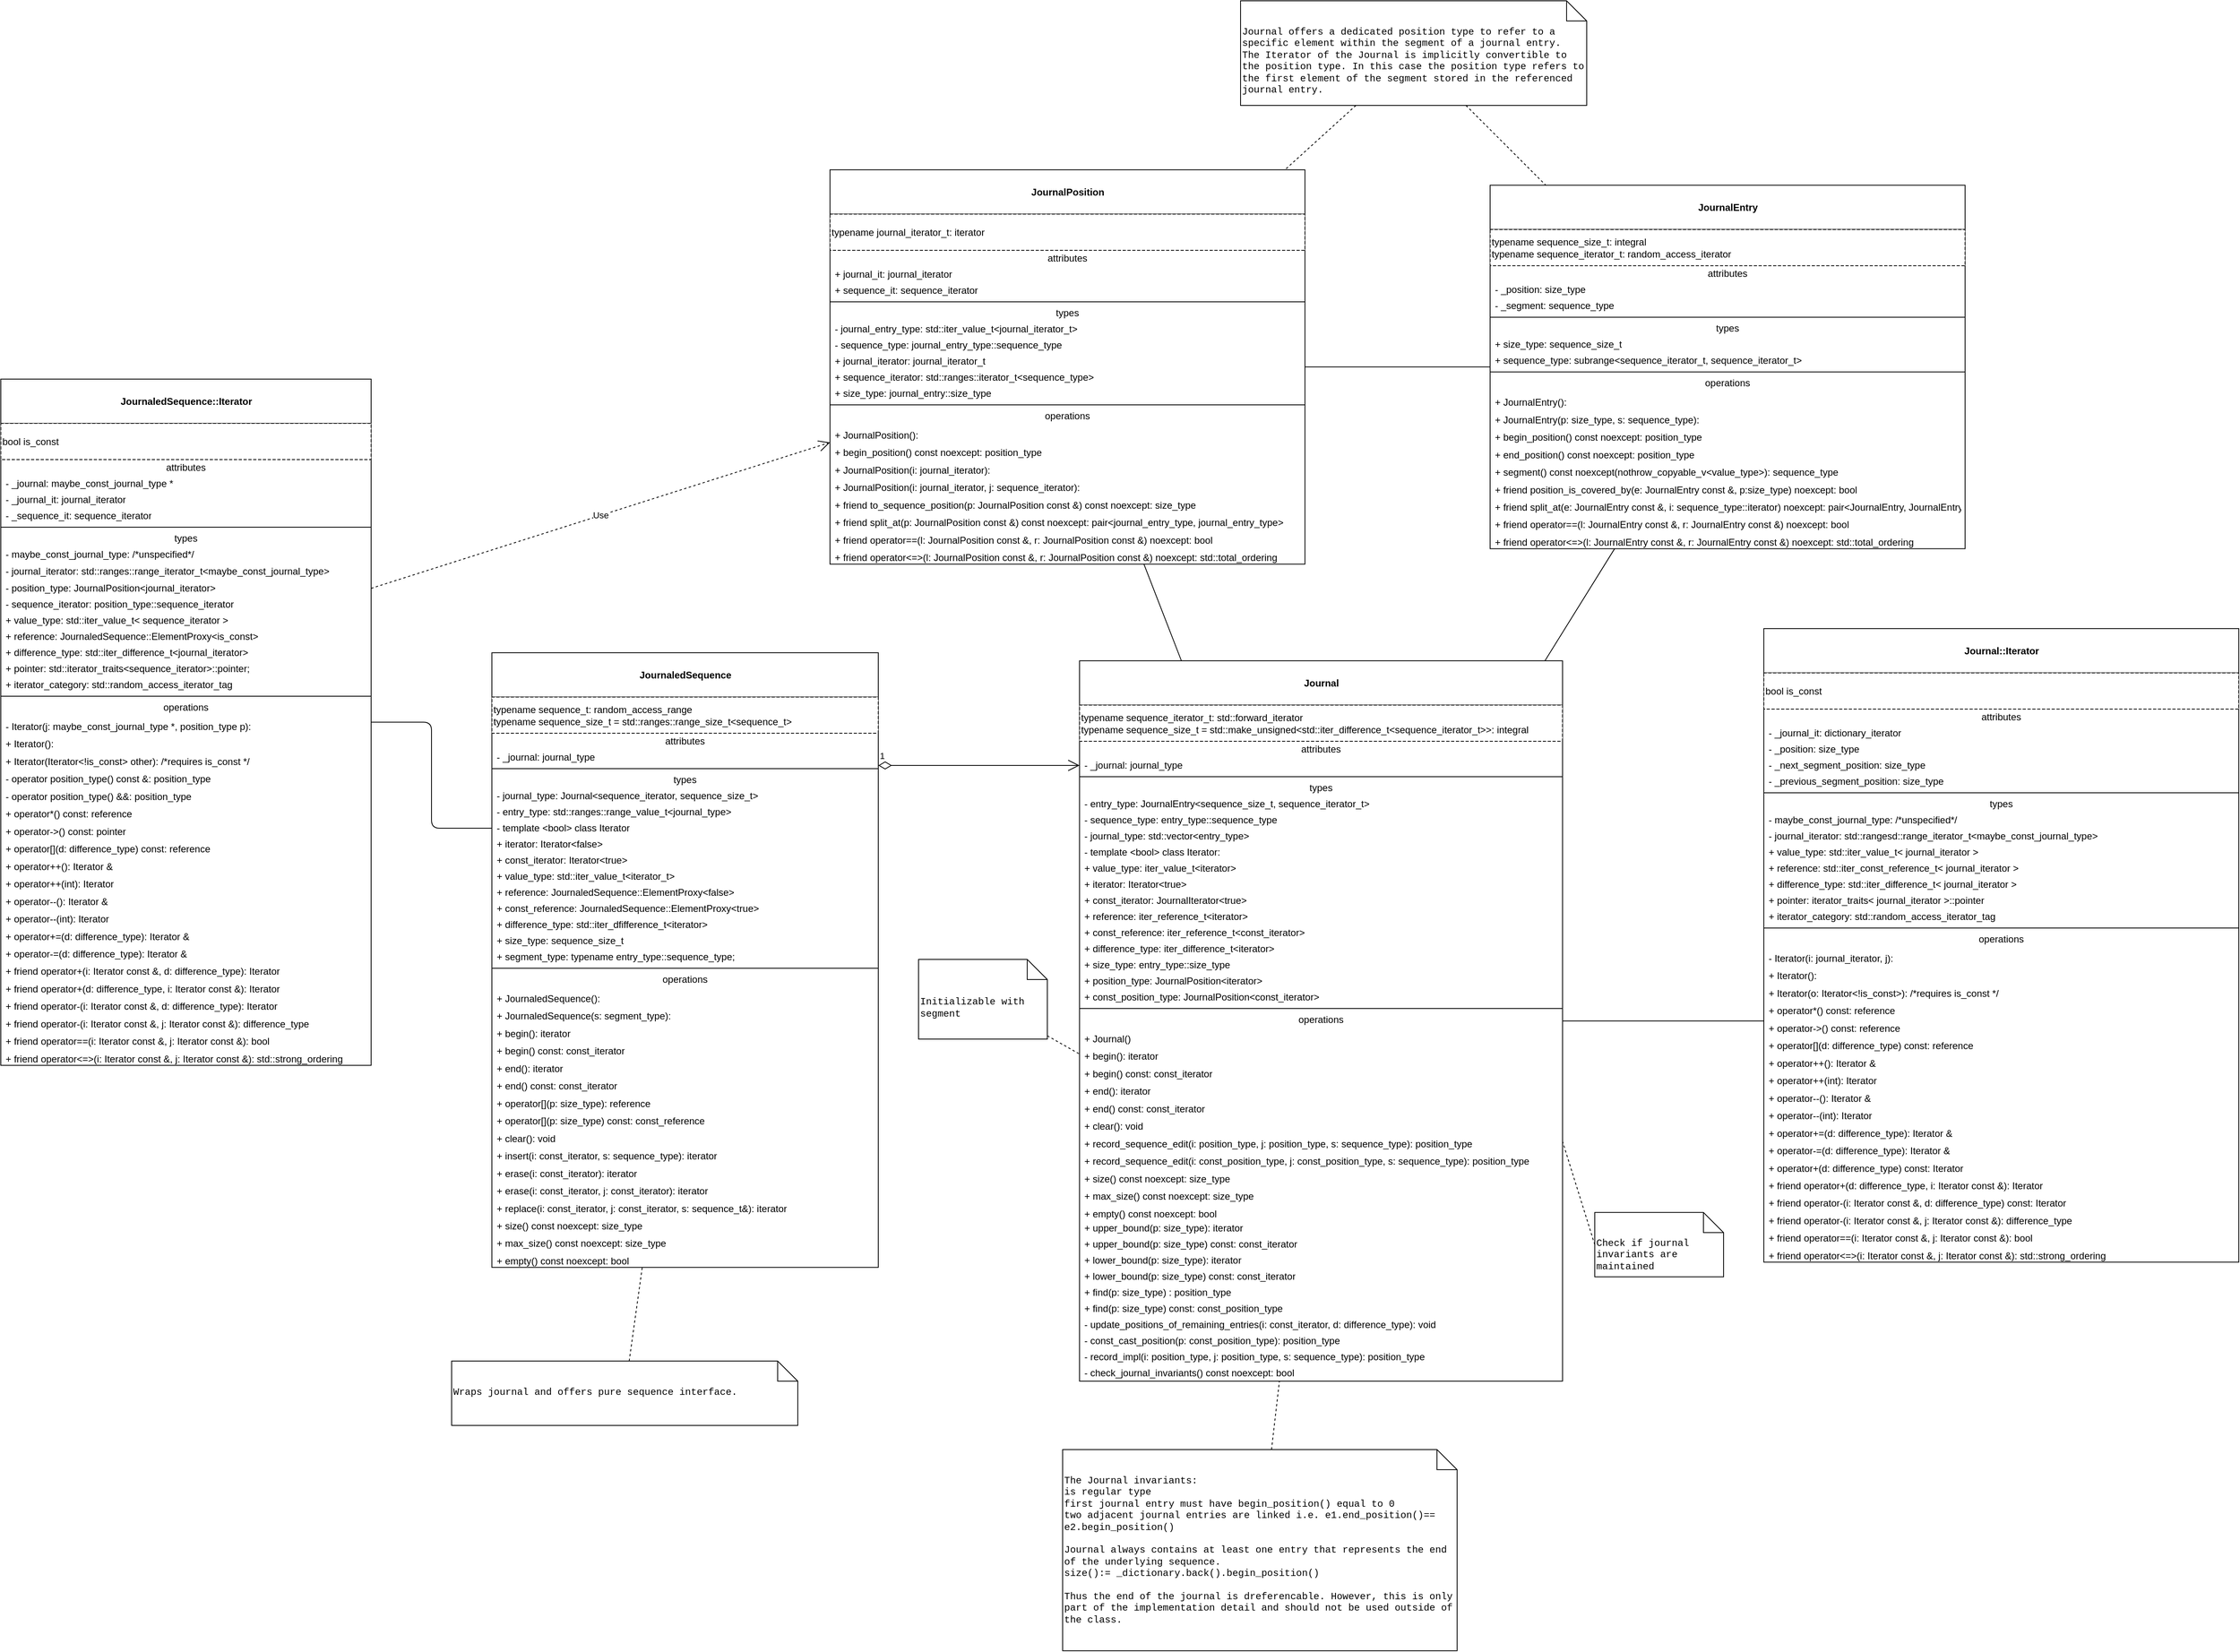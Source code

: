 <mxfile>
    <diagram id="nrLCvtrrT3yPIYF-veDs" name="Page-1">
        <mxGraphModel dx="2229" dy="1300" grid="1" gridSize="10" guides="1" tooltips="1" connect="1" arrows="1" fold="1" page="0" pageScale="1" pageWidth="583" pageHeight="827" math="0" shadow="0">
            <root>
                <mxCell id="0"/>
                <mxCell id="1" parent="0"/>
                <mxCell id="15" value="&lt;br&gt;&lt;b&gt;JournaledSequence&lt;/b&gt;" style="swimlane;fontStyle=0;align=center;verticalAlign=top;childLayout=stackLayout;horizontal=1;startSize=55;horizontalStack=0;resizeParent=1;resizeParentMax=0;resizeLast=0;collapsible=0;marginBottom=0;html=1;" parent="1" vertex="1">
                    <mxGeometry x="-490" y="590" width="480" height="763.68" as="geometry"/>
                </mxCell>
                <mxCell id="46" value="typename sequence_t: random_access_range&lt;br&gt;typename sequence_size_t = std::ranges::range_size_t&amp;lt;sequence_t&amp;gt;" style="shape=partialRectangle;html=1;top=1;align=left;dashed=1;" parent="15" vertex="1">
                    <mxGeometry y="55" width="480" height="45" as="geometry"/>
                </mxCell>
                <mxCell id="16" value="attributes" style="text;html=1;strokeColor=none;fillColor=none;align=center;verticalAlign=middle;spacingLeft=4;spacingRight=4;overflow=hidden;rotatable=0;points=[[0,0.5],[1,0.5]];portConstraint=eastwest;" parent="15" vertex="1">
                    <mxGeometry y="100" width="480" height="20" as="geometry"/>
                </mxCell>
                <mxCell id="17" value="- _journal: journal_type" style="text;html=1;strokeColor=none;fillColor=none;align=left;verticalAlign=middle;spacingLeft=4;spacingRight=4;overflow=hidden;rotatable=0;points=[[0,0.5],[1,0.5]];portConstraint=eastwest;" parent="15" vertex="1">
                    <mxGeometry y="120" width="480" height="20" as="geometry"/>
                </mxCell>
                <mxCell id="20" value="" style="line;strokeWidth=1;fillColor=none;align=left;verticalAlign=middle;spacingTop=-1;spacingLeft=3;spacingRight=3;rotatable=0;labelPosition=right;points=[];portConstraint=eastwest;" parent="15" vertex="1">
                    <mxGeometry y="140" width="480" height="8" as="geometry"/>
                </mxCell>
                <mxCell id="21" value="types" style="text;html=1;strokeColor=none;fillColor=none;align=center;verticalAlign=middle;spacingLeft=4;spacingRight=4;overflow=hidden;rotatable=0;points=[[0,0.5],[1,0.5]];portConstraint=eastwest;" parent="15" vertex="1">
                    <mxGeometry y="148" width="480" height="20" as="geometry"/>
                </mxCell>
                <mxCell id="348" value="- journal_type: Journal&amp;lt;sequence_iterator, sequence_size_t&amp;gt;" style="text;html=1;strokeColor=none;fillColor=none;align=left;verticalAlign=middle;spacingLeft=4;spacingRight=4;overflow=hidden;rotatable=0;points=[[0,0.5],[1,0.5]];portConstraint=eastwest;" parent="15" vertex="1">
                    <mxGeometry y="168" width="480" height="20" as="geometry"/>
                </mxCell>
                <mxCell id="346" value="- entry_type: std::ranges::range_value_t&amp;lt;journal_type&amp;gt;" style="text;html=1;strokeColor=none;fillColor=none;align=left;verticalAlign=middle;spacingLeft=4;spacingRight=4;overflow=hidden;rotatable=0;points=[[0,0.5],[1,0.5]];portConstraint=eastwest;" parent="15" vertex="1">
                    <mxGeometry y="188" width="480" height="20" as="geometry"/>
                </mxCell>
                <mxCell id="366" value="- template &amp;lt;bool&amp;gt; class Iterator" style="text;html=1;strokeColor=none;fillColor=none;align=left;verticalAlign=middle;spacingLeft=4;spacingRight=4;overflow=hidden;rotatable=0;points=[[0,0.5],[1,0.5]];portConstraint=eastwest;" vertex="1" parent="15">
                    <mxGeometry y="208" width="480" height="20" as="geometry"/>
                </mxCell>
                <mxCell id="30" value="+ iterator: Iterator&amp;lt;false&amp;gt;" style="text;html=1;strokeColor=none;fillColor=none;align=left;verticalAlign=middle;spacingLeft=4;spacingRight=4;overflow=hidden;rotatable=0;points=[[0,0.5],[1,0.5]];portConstraint=eastwest;" parent="15" vertex="1">
                    <mxGeometry y="228" width="480" height="20" as="geometry"/>
                </mxCell>
                <mxCell id="33" value="+ const_iterator: Iterator&amp;lt;true&amp;gt;" style="text;html=1;strokeColor=none;fillColor=none;align=left;verticalAlign=middle;spacingLeft=4;spacingRight=4;overflow=hidden;rotatable=0;points=[[0,0.5],[1,0.5]];portConstraint=eastwest;" parent="15" vertex="1">
                    <mxGeometry y="248" width="480" height="20" as="geometry"/>
                </mxCell>
                <mxCell id="22" value="+ value_type: std::iter_value_t&amp;lt;iterator_t&amp;gt;" style="text;html=1;strokeColor=none;fillColor=none;align=left;verticalAlign=middle;spacingLeft=4;spacingRight=4;overflow=hidden;rotatable=0;points=[[0,0.5],[1,0.5]];portConstraint=eastwest;" parent="15" vertex="1">
                    <mxGeometry y="268" width="480" height="20" as="geometry"/>
                </mxCell>
                <mxCell id="28" value="+ reference: JournaledSequence::ElementProxy&amp;lt;false&amp;gt;" style="text;html=1;strokeColor=none;fillColor=none;align=left;verticalAlign=middle;spacingLeft=4;spacingRight=4;overflow=hidden;rotatable=0;points=[[0,0.5],[1,0.5]];portConstraint=eastwest;" parent="15" vertex="1">
                    <mxGeometry y="288" width="480" height="20" as="geometry"/>
                </mxCell>
                <mxCell id="34" value="+ const_reference: JournaledSequence::ElementProxy&amp;lt;true&amp;gt;" style="text;html=1;strokeColor=none;fillColor=none;align=left;verticalAlign=middle;spacingLeft=4;spacingRight=4;overflow=hidden;rotatable=0;points=[[0,0.5],[1,0.5]];portConstraint=eastwest;" parent="15" vertex="1">
                    <mxGeometry y="308" width="480" height="20" as="geometry"/>
                </mxCell>
                <mxCell id="29" value="+ difference_type: std::iter_dfifference_t&amp;lt;iterator&amp;gt;" style="text;html=1;strokeColor=none;fillColor=none;align=left;verticalAlign=middle;spacingLeft=4;spacingRight=4;overflow=hidden;rotatable=0;points=[[0,0.5],[1,0.5]];portConstraint=eastwest;" parent="15" vertex="1">
                    <mxGeometry y="328" width="480" height="20" as="geometry"/>
                </mxCell>
                <mxCell id="32" value="+ size_type: sequence_size_t" style="text;html=1;strokeColor=none;fillColor=none;align=left;verticalAlign=middle;spacingLeft=4;spacingRight=4;overflow=hidden;rotatable=0;points=[[0,0.5],[1,0.5]];portConstraint=eastwest;" parent="15" vertex="1">
                    <mxGeometry y="348" width="480" height="20" as="geometry"/>
                </mxCell>
                <mxCell id="353" value="+ segment_type: typename entry_type::sequence_type;" style="text;html=1;strokeColor=none;fillColor=none;align=left;verticalAlign=middle;spacingLeft=4;spacingRight=4;overflow=hidden;rotatable=0;points=[[0,0.5],[1,0.5]];portConstraint=eastwest;" vertex="1" parent="15">
                    <mxGeometry y="368" width="480" height="20" as="geometry"/>
                </mxCell>
                <mxCell id="24" value="" style="line;strokeWidth=1;fillColor=none;align=left;verticalAlign=middle;spacingTop=-1;spacingLeft=3;spacingRight=3;rotatable=0;labelPosition=right;points=[];portConstraint=eastwest;" parent="15" vertex="1">
                    <mxGeometry y="388" width="480" height="8" as="geometry"/>
                </mxCell>
                <mxCell id="23" value="operations" style="text;html=1;strokeColor=none;fillColor=none;align=center;verticalAlign=middle;spacingLeft=4;spacingRight=4;overflow=hidden;rotatable=0;points=[[0,0.5],[1,0.5]];portConstraint=eastwest;" parent="15" vertex="1">
                    <mxGeometry y="396" width="480" height="20" as="geometry"/>
                </mxCell>
                <mxCell id="3" value="+ JournaledSequence(): " style="text;strokeColor=none;fillColor=none;align=left;verticalAlign=top;spacingLeft=4;spacingRight=4;overflow=hidden;rotatable=0;points=[[0,0.5],[1,0.5]];portConstraint=eastwest;" parent="15" vertex="1">
                    <mxGeometry y="416" width="480" height="21.73" as="geometry"/>
                </mxCell>
                <mxCell id="354" value="+ JournaledSequence(s: segment_type): " style="text;strokeColor=none;fillColor=none;align=left;verticalAlign=top;spacingLeft=4;spacingRight=4;overflow=hidden;rotatable=0;points=[[0,0.5],[1,0.5]];portConstraint=eastwest;" vertex="1" parent="15">
                    <mxGeometry y="437.73" width="480" height="21.73" as="geometry"/>
                </mxCell>
                <mxCell id="26" value="+ begin(): iterator" style="text;strokeColor=none;fillColor=none;align=left;verticalAlign=top;spacingLeft=4;spacingRight=4;overflow=hidden;rotatable=0;points=[[0,0.5],[1,0.5]];portConstraint=eastwest;" parent="15" vertex="1">
                    <mxGeometry y="459.46" width="480" height="21.73" as="geometry"/>
                </mxCell>
                <mxCell id="35" value="+ begin() const: const_iterator" style="text;strokeColor=none;fillColor=none;align=left;verticalAlign=top;spacingLeft=4;spacingRight=4;overflow=hidden;rotatable=0;points=[[0,0.5],[1,0.5]];portConstraint=eastwest;" parent="15" vertex="1">
                    <mxGeometry y="481.19" width="480" height="21.73" as="geometry"/>
                </mxCell>
                <mxCell id="36" value="+ end(): iterator" style="text;strokeColor=none;fillColor=none;align=left;verticalAlign=top;spacingLeft=4;spacingRight=4;overflow=hidden;rotatable=0;points=[[0,0.5],[1,0.5]];portConstraint=eastwest;" parent="15" vertex="1">
                    <mxGeometry y="502.92" width="480" height="21.73" as="geometry"/>
                </mxCell>
                <mxCell id="27" value="+ end() const: const_iterator" style="text;strokeColor=none;fillColor=none;align=left;verticalAlign=top;spacingLeft=4;spacingRight=4;overflow=hidden;rotatable=0;points=[[0,0.5],[1,0.5]];portConstraint=eastwest;" parent="15" vertex="1">
                    <mxGeometry y="524.65" width="480" height="21.73" as="geometry"/>
                </mxCell>
                <mxCell id="31" value="+ operator[](p: size_type): reference " style="text;strokeColor=none;fillColor=none;align=left;verticalAlign=top;spacingLeft=4;spacingRight=4;overflow=hidden;rotatable=0;points=[[0,0.5],[1,0.5]];portConstraint=eastwest;" parent="15" vertex="1">
                    <mxGeometry y="546.38" width="480" height="21.73" as="geometry"/>
                </mxCell>
                <mxCell id="37" value="+ operator[](p: size_type) const: const_reference " style="text;strokeColor=none;fillColor=none;align=left;verticalAlign=top;spacingLeft=4;spacingRight=4;overflow=hidden;rotatable=0;points=[[0,0.5],[1,0.5]];portConstraint=eastwest;" parent="15" vertex="1">
                    <mxGeometry y="568.11" width="480" height="21.73" as="geometry"/>
                </mxCell>
                <mxCell id="44" value="+ clear(): void" style="text;strokeColor=none;fillColor=none;align=left;verticalAlign=top;spacingLeft=4;spacingRight=4;overflow=hidden;rotatable=0;points=[[0,0.5],[1,0.5]];portConstraint=eastwest;" parent="15" vertex="1">
                    <mxGeometry y="589.84" width="480" height="21.73" as="geometry"/>
                </mxCell>
                <mxCell id="38" value="+ insert(i: const_iterator, s: sequence_type): iterator " style="text;strokeColor=none;fillColor=none;align=left;verticalAlign=top;spacingLeft=4;spacingRight=4;overflow=hidden;rotatable=0;points=[[0,0.5],[1,0.5]];portConstraint=eastwest;" parent="15" vertex="1">
                    <mxGeometry y="611.57" width="480" height="21.73" as="geometry"/>
                </mxCell>
                <mxCell id="45" value="+ erase(i: const_iterator): iterator " style="text;strokeColor=none;fillColor=none;align=left;verticalAlign=top;spacingLeft=4;spacingRight=4;overflow=hidden;rotatable=0;points=[[0,0.5],[1,0.5]];portConstraint=eastwest;" parent="15" vertex="1">
                    <mxGeometry y="633.3" width="480" height="21.73" as="geometry"/>
                </mxCell>
                <mxCell id="39" value="+ erase(i: const_iterator, j: const_iterator): iterator " style="text;strokeColor=none;fillColor=none;align=left;verticalAlign=top;spacingLeft=4;spacingRight=4;overflow=hidden;rotatable=0;points=[[0,0.5],[1,0.5]];portConstraint=eastwest;" parent="15" vertex="1">
                    <mxGeometry y="655.03" width="480" height="21.73" as="geometry"/>
                </mxCell>
                <mxCell id="40" value="+ replace(i: const_iterator, j: const_iterator, s: sequence_t&amp;): iterator " style="text;strokeColor=none;fillColor=none;align=left;verticalAlign=top;spacingLeft=4;spacingRight=4;overflow=hidden;rotatable=0;points=[[0,0.5],[1,0.5]];portConstraint=eastwest;" parent="15" vertex="1">
                    <mxGeometry y="676.76" width="480" height="21.73" as="geometry"/>
                </mxCell>
                <mxCell id="41" value="+ size() const noexcept: size_type" style="text;strokeColor=none;fillColor=none;align=left;verticalAlign=top;spacingLeft=4;spacingRight=4;overflow=hidden;rotatable=0;points=[[0,0.5],[1,0.5]];portConstraint=eastwest;" parent="15" vertex="1">
                    <mxGeometry y="698.49" width="480" height="21.73" as="geometry"/>
                </mxCell>
                <mxCell id="47" value="+ max_size() const noexcept: size_type" style="text;strokeColor=none;fillColor=none;align=left;verticalAlign=top;spacingLeft=4;spacingRight=4;overflow=hidden;rotatable=0;points=[[0,0.5],[1,0.5]];portConstraint=eastwest;" parent="15" vertex="1">
                    <mxGeometry y="720.22" width="480" height="21.73" as="geometry"/>
                </mxCell>
                <mxCell id="43" value="+ empty() const noexcept: bool" style="text;strokeColor=none;fillColor=none;align=left;verticalAlign=top;spacingLeft=4;spacingRight=4;overflow=hidden;rotatable=0;points=[[0,0.5],[1,0.5]];portConstraint=eastwest;" parent="15" vertex="1">
                    <mxGeometry y="741.95" width="480" height="21.73" as="geometry"/>
                </mxCell>
                <mxCell id="412" style="edgeStyle=none;html=1;endArrow=none;endFill=0;" edge="1" parent="1" source="48" target="367">
                    <mxGeometry relative="1" as="geometry"/>
                </mxCell>
                <mxCell id="48" value="&lt;br&gt;&lt;b&gt;Journal&lt;/b&gt;" style="swimlane;fontStyle=0;align=center;verticalAlign=top;childLayout=stackLayout;horizontal=1;startSize=55;horizontalStack=0;resizeParent=1;resizeParentMax=0;resizeLast=0;collapsible=0;marginBottom=0;html=1;" parent="1" vertex="1">
                    <mxGeometry x="240" y="600" width="600" height="895.03" as="geometry"/>
                </mxCell>
                <mxCell id="49" value="typename sequence_iterator_t: std::forward_iterator&lt;br&gt;typename sequence_size_t = std::make_unsigned&amp;lt;std::iter_difference_t&amp;lt;sequence_iterator_t&amp;gt;&amp;gt;: integral" style="shape=partialRectangle;html=1;top=1;align=left;dashed=1;" parent="48" vertex="1">
                    <mxGeometry y="55" width="600" height="45" as="geometry"/>
                </mxCell>
                <mxCell id="50" value="attributes" style="text;html=1;strokeColor=none;fillColor=none;align=center;verticalAlign=middle;spacingLeft=4;spacingRight=4;overflow=hidden;rotatable=0;points=[[0,0.5],[1,0.5]];portConstraint=eastwest;" parent="48" vertex="1">
                    <mxGeometry y="100" width="600" height="20" as="geometry"/>
                </mxCell>
                <mxCell id="51" value="- _journal: journal_type" style="text;html=1;strokeColor=none;fillColor=none;align=left;verticalAlign=middle;spacingLeft=4;spacingRight=4;overflow=hidden;rotatable=0;points=[[0,0.5],[1,0.5]];portConstraint=eastwest;" parent="48" vertex="1">
                    <mxGeometry y="120" width="600" height="20" as="geometry"/>
                </mxCell>
                <mxCell id="53" value="" style="line;strokeWidth=1;fillColor=none;align=left;verticalAlign=middle;spacingTop=-1;spacingLeft=3;spacingRight=3;rotatable=0;labelPosition=right;points=[];portConstraint=eastwest;" parent="48" vertex="1">
                    <mxGeometry y="140" width="600" height="8" as="geometry"/>
                </mxCell>
                <mxCell id="54" value="types" style="text;html=1;strokeColor=none;fillColor=none;align=center;verticalAlign=middle;spacingLeft=4;spacingRight=4;overflow=hidden;rotatable=0;points=[[0,0.5],[1,0.5]];portConstraint=eastwest;" parent="48" vertex="1">
                    <mxGeometry y="148" width="600" height="20" as="geometry"/>
                </mxCell>
                <mxCell id="394" value="- entry_type: JournalEntry&amp;lt;sequence_size_t, sequence_iterator_t&amp;gt;" style="text;html=1;strokeColor=none;fillColor=none;align=left;verticalAlign=middle;spacingLeft=4;spacingRight=4;overflow=hidden;rotatable=0;points=[[0,0.5],[1,0.5]];portConstraint=eastwest;" vertex="1" parent="48">
                    <mxGeometry y="168" width="600" height="20" as="geometry"/>
                </mxCell>
                <mxCell id="111" value="- sequence_type: entry_type::sequence_type" style="text;html=1;strokeColor=none;fillColor=none;align=left;verticalAlign=middle;spacingLeft=4;spacingRight=4;overflow=hidden;rotatable=0;points=[[0,0.5],[1,0.5]];portConstraint=eastwest;" parent="48" vertex="1">
                    <mxGeometry y="188" width="600" height="20" as="geometry"/>
                </mxCell>
                <mxCell id="113" value="- journal_type: std::vector&amp;lt;entry_type&amp;gt;" style="text;html=1;strokeColor=none;fillColor=none;align=left;verticalAlign=middle;spacingLeft=4;spacingRight=4;overflow=hidden;rotatable=0;points=[[0,0.5],[1,0.5]];portConstraint=eastwest;" parent="48" vertex="1">
                    <mxGeometry y="208" width="600" height="20" as="geometry"/>
                </mxCell>
                <mxCell id="310" value="- template &amp;lt;bool&amp;gt; class Iterator:" style="text;html=1;strokeColor=none;fillColor=none;align=left;verticalAlign=middle;spacingLeft=4;spacingRight=4;overflow=hidden;rotatable=0;points=[[0,0.5],[1,0.5]];portConstraint=eastwest;" parent="48" vertex="1">
                    <mxGeometry y="228" width="600" height="20" as="geometry"/>
                </mxCell>
                <mxCell id="55" value="+ value_type: iter_value_t&amp;lt;iterator&amp;gt;" style="text;html=1;strokeColor=none;fillColor=none;align=left;verticalAlign=middle;spacingLeft=4;spacingRight=4;overflow=hidden;rotatable=0;points=[[0,0.5],[1,0.5]];portConstraint=eastwest;" parent="48" vertex="1">
                    <mxGeometry y="248" width="600" height="20" as="geometry"/>
                </mxCell>
                <mxCell id="60" value="+ iterator: Iterator&amp;lt;true&amp;gt;" style="text;html=1;strokeColor=none;fillColor=none;align=left;verticalAlign=middle;spacingLeft=4;spacingRight=4;overflow=hidden;rotatable=0;points=[[0,0.5],[1,0.5]];portConstraint=eastwest;" parent="48" vertex="1">
                    <mxGeometry y="268" width="600" height="20" as="geometry"/>
                </mxCell>
                <mxCell id="61" value="+ const_iterator: JournalIterator&amp;lt;true&amp;gt;" style="text;html=1;strokeColor=none;fillColor=none;align=left;verticalAlign=middle;spacingLeft=4;spacingRight=4;overflow=hidden;rotatable=0;points=[[0,0.5],[1,0.5]];portConstraint=eastwest;" parent="48" vertex="1">
                    <mxGeometry y="288" width="600" height="20" as="geometry"/>
                </mxCell>
                <mxCell id="56" value="+ reference: iter_reference_t&amp;lt;iterator&amp;gt;" style="text;html=1;strokeColor=none;fillColor=none;align=left;verticalAlign=middle;spacingLeft=4;spacingRight=4;overflow=hidden;rotatable=0;points=[[0,0.5],[1,0.5]];portConstraint=eastwest;" parent="48" vertex="1">
                    <mxGeometry y="308" width="600" height="20" as="geometry"/>
                </mxCell>
                <mxCell id="57" value="+ const_reference: iter_reference_t&amp;lt;const_iterator&amp;gt;" style="text;html=1;strokeColor=none;fillColor=none;align=left;verticalAlign=middle;spacingLeft=4;spacingRight=4;overflow=hidden;rotatable=0;points=[[0,0.5],[1,0.5]];portConstraint=eastwest;" parent="48" vertex="1">
                    <mxGeometry y="328" width="600" height="20" as="geometry"/>
                </mxCell>
                <mxCell id="58" value="+ difference_type: iter_difference_t&amp;lt;iterator&amp;gt;" style="text;html=1;strokeColor=none;fillColor=none;align=left;verticalAlign=middle;spacingLeft=4;spacingRight=4;overflow=hidden;rotatable=0;points=[[0,0.5],[1,0.5]];portConstraint=eastwest;" parent="48" vertex="1">
                    <mxGeometry y="348" width="600" height="20" as="geometry"/>
                </mxCell>
                <mxCell id="59" value="+ size_type: entry_type::size_type" style="text;html=1;strokeColor=none;fillColor=none;align=left;verticalAlign=middle;spacingLeft=4;spacingRight=4;overflow=hidden;rotatable=0;points=[[0,0.5],[1,0.5]];portConstraint=eastwest;" parent="48" vertex="1">
                    <mxGeometry y="368" width="600" height="20" as="geometry"/>
                </mxCell>
                <mxCell id="262" value="+ position_type: JournalPosition&amp;lt;iterator&amp;gt;" style="text;html=1;strokeColor=none;fillColor=none;align=left;verticalAlign=middle;spacingLeft=4;spacingRight=4;overflow=hidden;rotatable=0;points=[[0,0.5],[1,0.5]];portConstraint=eastwest;" parent="48" vertex="1">
                    <mxGeometry y="388" width="600" height="20" as="geometry"/>
                </mxCell>
                <mxCell id="251" value="+ const_position_type: JournalPosition&amp;lt;const_iterator&amp;gt;" style="text;html=1;strokeColor=none;fillColor=none;align=left;verticalAlign=middle;spacingLeft=4;spacingRight=4;overflow=hidden;rotatable=0;points=[[0,0.5],[1,0.5]];portConstraint=eastwest;" parent="48" vertex="1">
                    <mxGeometry y="408" width="600" height="20" as="geometry"/>
                </mxCell>
                <mxCell id="62" value="" style="line;strokeWidth=1;fillColor=none;align=left;verticalAlign=middle;spacingTop=-1;spacingLeft=3;spacingRight=3;rotatable=0;labelPosition=right;points=[];portConstraint=eastwest;" parent="48" vertex="1">
                    <mxGeometry y="428" width="600" height="8" as="geometry"/>
                </mxCell>
                <mxCell id="63" value="operations" style="text;html=1;strokeColor=none;fillColor=none;align=center;verticalAlign=middle;spacingLeft=4;spacingRight=4;overflow=hidden;rotatable=0;points=[[0,0.5],[1,0.5]];portConstraint=eastwest;" parent="48" vertex="1">
                    <mxGeometry y="436" width="600" height="20" as="geometry"/>
                </mxCell>
                <mxCell id="309" value="+ Journal()" style="text;strokeColor=none;fillColor=none;align=left;verticalAlign=top;spacingLeft=4;spacingRight=4;overflow=hidden;rotatable=0;points=[[0,0.5],[1,0.5]];portConstraint=eastwest;" parent="48" vertex="1">
                    <mxGeometry y="456" width="600" height="21.73" as="geometry"/>
                </mxCell>
                <mxCell id="65" value="+ begin(): iterator" style="text;strokeColor=none;fillColor=none;align=left;verticalAlign=top;spacingLeft=4;spacingRight=4;overflow=hidden;rotatable=0;points=[[0,0.5],[1,0.5]];portConstraint=eastwest;" parent="48" vertex="1">
                    <mxGeometry y="477.73" width="600" height="21.73" as="geometry"/>
                </mxCell>
                <mxCell id="66" value="+ begin() const: const_iterator" style="text;strokeColor=none;fillColor=none;align=left;verticalAlign=top;spacingLeft=4;spacingRight=4;overflow=hidden;rotatable=0;points=[[0,0.5],[1,0.5]];portConstraint=eastwest;" parent="48" vertex="1">
                    <mxGeometry y="499.46" width="600" height="21.73" as="geometry"/>
                </mxCell>
                <mxCell id="67" value="+ end(): iterator" style="text;strokeColor=none;fillColor=none;align=left;verticalAlign=top;spacingLeft=4;spacingRight=4;overflow=hidden;rotatable=0;points=[[0,0.5],[1,0.5]];portConstraint=eastwest;" parent="48" vertex="1">
                    <mxGeometry y="521.19" width="600" height="21.73" as="geometry"/>
                </mxCell>
                <mxCell id="68" value="+ end() const: const_iterator" style="text;strokeColor=none;fillColor=none;align=left;verticalAlign=top;spacingLeft=4;spacingRight=4;overflow=hidden;rotatable=0;points=[[0,0.5],[1,0.5]];portConstraint=eastwest;" parent="48" vertex="1">
                    <mxGeometry y="542.92" width="600" height="21.73" as="geometry"/>
                </mxCell>
                <mxCell id="71" value="+ clear(): void" style="text;strokeColor=none;fillColor=none;align=left;verticalAlign=top;spacingLeft=4;spacingRight=4;overflow=hidden;rotatable=0;points=[[0,0.5],[1,0.5]];portConstraint=eastwest;" parent="48" vertex="1">
                    <mxGeometry y="564.65" width="600" height="21.73" as="geometry"/>
                </mxCell>
                <mxCell id="72" value="+ record_sequence_edit(i: position_type, j: position_type, s: sequence_type): position_type" style="text;strokeColor=none;fillColor=none;align=left;verticalAlign=top;spacingLeft=4;spacingRight=4;overflow=hidden;rotatable=0;points=[[0,0.5],[1,0.5]];portConstraint=eastwest;" parent="48" vertex="1">
                    <mxGeometry y="586.38" width="600" height="21.73" as="geometry"/>
                </mxCell>
                <mxCell id="285" value="+ record_sequence_edit(i: const_position_type, j: const_position_type, s: sequence_type): position_type" style="text;strokeColor=none;fillColor=none;align=left;verticalAlign=top;spacingLeft=4;spacingRight=4;overflow=hidden;rotatable=0;points=[[0,0.5],[1,0.5]];portConstraint=eastwest;" parent="48" vertex="1">
                    <mxGeometry y="608.11" width="600" height="21.73" as="geometry"/>
                </mxCell>
                <mxCell id="76" value="+ size() const noexcept: size_type" style="text;strokeColor=none;fillColor=none;align=left;verticalAlign=top;spacingLeft=4;spacingRight=4;overflow=hidden;rotatable=0;points=[[0,0.5],[1,0.5]];portConstraint=eastwest;" parent="48" vertex="1">
                    <mxGeometry y="629.84" width="600" height="21.73" as="geometry"/>
                </mxCell>
                <mxCell id="77" value="+ max_size() const noexcept: size_type" style="text;strokeColor=none;fillColor=none;align=left;verticalAlign=top;spacingLeft=4;spacingRight=4;overflow=hidden;rotatable=0;points=[[0,0.5],[1,0.5]];portConstraint=eastwest;" parent="48" vertex="1">
                    <mxGeometry y="651.57" width="600" height="21.73" as="geometry"/>
                </mxCell>
                <mxCell id="78" value="+ empty() const noexcept: bool" style="text;strokeColor=none;fillColor=none;align=left;verticalAlign=top;spacingLeft=4;spacingRight=4;overflow=hidden;rotatable=0;points=[[0,0.5],[1,0.5]];portConstraint=eastwest;" parent="48" vertex="1">
                    <mxGeometry y="673.3" width="600" height="21.73" as="geometry"/>
                </mxCell>
                <mxCell id="258" value="+ upper_bound(p: size_type): iterator" style="text;html=1;strokeColor=none;fillColor=none;align=left;verticalAlign=middle;spacingLeft=4;spacingRight=4;overflow=hidden;rotatable=0;points=[[0,0.5],[1,0.5]];portConstraint=eastwest;" parent="48" vertex="1">
                    <mxGeometry y="695.03" width="600" height="20" as="geometry"/>
                </mxCell>
                <mxCell id="395" value="+ upper_bound(p: size_type) const: const_iterator" style="text;html=1;strokeColor=none;fillColor=none;align=left;verticalAlign=middle;spacingLeft=4;spacingRight=4;overflow=hidden;rotatable=0;points=[[0,0.5],[1,0.5]];portConstraint=eastwest;" vertex="1" parent="48">
                    <mxGeometry y="715.03" width="600" height="20" as="geometry"/>
                </mxCell>
                <mxCell id="259" value="+ lower_bound(p: size_type): iterator" style="text;html=1;strokeColor=none;fillColor=none;align=left;verticalAlign=middle;spacingLeft=4;spacingRight=4;overflow=hidden;rotatable=0;points=[[0,0.5],[1,0.5]];portConstraint=eastwest;" parent="48" vertex="1">
                    <mxGeometry y="735.03" width="600" height="20" as="geometry"/>
                </mxCell>
                <mxCell id="396" value="+ lower_bound(p: size_type) const: const_iterator" style="text;html=1;strokeColor=none;fillColor=none;align=left;verticalAlign=middle;spacingLeft=4;spacingRight=4;overflow=hidden;rotatable=0;points=[[0,0.5],[1,0.5]];portConstraint=eastwest;" vertex="1" parent="48">
                    <mxGeometry y="755.03" width="600" height="20" as="geometry"/>
                </mxCell>
                <mxCell id="398" value="+ find(p: size_type) : position_type" style="text;html=1;strokeColor=none;fillColor=none;align=left;verticalAlign=middle;spacingLeft=4;spacingRight=4;overflow=hidden;rotatable=0;points=[[0,0.5],[1,0.5]];portConstraint=eastwest;" vertex="1" parent="48">
                    <mxGeometry y="775.03" width="600" height="20" as="geometry"/>
                </mxCell>
                <mxCell id="397" value="+ find(p: size_type) const: const_position_type" style="text;html=1;strokeColor=none;fillColor=none;align=left;verticalAlign=middle;spacingLeft=4;spacingRight=4;overflow=hidden;rotatable=0;points=[[0,0.5],[1,0.5]];portConstraint=eastwest;" vertex="1" parent="48">
                    <mxGeometry y="795.03" width="600" height="20" as="geometry"/>
                </mxCell>
                <mxCell id="117" value="- update_positions_of_remaining_entries(i: const_iterator, d: difference_type): void" style="text;html=1;strokeColor=none;fillColor=none;align=left;verticalAlign=middle;spacingLeft=4;spacingRight=4;overflow=hidden;rotatable=0;points=[[0,0.5],[1,0.5]];portConstraint=eastwest;" parent="48" vertex="1">
                    <mxGeometry y="815.03" width="600" height="20" as="geometry"/>
                </mxCell>
                <mxCell id="399" value="- const_cast_position(p: const_position_type): position_type" style="text;html=1;strokeColor=none;fillColor=none;align=left;verticalAlign=middle;spacingLeft=4;spacingRight=4;overflow=hidden;rotatable=0;points=[[0,0.5],[1,0.5]];portConstraint=eastwest;" vertex="1" parent="48">
                    <mxGeometry y="835.03" width="600" height="20" as="geometry"/>
                </mxCell>
                <mxCell id="400" value="- record_impl(i: position_type, j: position_type, s: sequence_type): position_type" style="text;html=1;strokeColor=none;fillColor=none;align=left;verticalAlign=middle;spacingLeft=4;spacingRight=4;overflow=hidden;rotatable=0;points=[[0,0.5],[1,0.5]];portConstraint=eastwest;" vertex="1" parent="48">
                    <mxGeometry y="855.03" width="600" height="20" as="geometry"/>
                </mxCell>
                <mxCell id="401" value="- check_journal_invariants() const noexcept: bool" style="text;html=1;strokeColor=none;fillColor=none;align=left;verticalAlign=middle;spacingLeft=4;spacingRight=4;overflow=hidden;rotatable=0;points=[[0,0.5],[1,0.5]];portConstraint=eastwest;" vertex="1" parent="48">
                    <mxGeometry y="875.03" width="600" height="20" as="geometry"/>
                </mxCell>
                <mxCell id="79" value="&lt;br&gt;&lt;b&gt;JournalEntry&lt;/b&gt;" style="swimlane;fontStyle=0;align=center;verticalAlign=top;childLayout=stackLayout;horizontal=1;startSize=55;horizontalStack=0;resizeParent=1;resizeParentMax=0;resizeLast=0;collapsible=0;marginBottom=0;html=1;" parent="1" vertex="1">
                    <mxGeometry x="750" y="9.13" width="590" height="451.57" as="geometry"/>
                </mxCell>
                <mxCell id="80" value="typename sequence_size_t: integral&lt;br&gt;typename sequence_iterator_t: random_access_iterator" style="shape=partialRectangle;html=1;top=1;align=left;dashed=1;" parent="79" vertex="1">
                    <mxGeometry y="55" width="590" height="45" as="geometry"/>
                </mxCell>
                <mxCell id="81" value="attributes" style="text;html=1;strokeColor=none;fillColor=none;align=center;verticalAlign=middle;spacingLeft=4;spacingRight=4;overflow=hidden;rotatable=0;points=[[0,0.5],[1,0.5]];portConstraint=eastwest;" parent="79" vertex="1">
                    <mxGeometry y="100" width="590" height="20" as="geometry"/>
                </mxCell>
                <mxCell id="82" value="- _position: size_type" style="text;html=1;strokeColor=none;fillColor=none;align=left;verticalAlign=middle;spacingLeft=4;spacingRight=4;overflow=hidden;rotatable=0;points=[[0,0.5],[1,0.5]];portConstraint=eastwest;" parent="79" vertex="1">
                    <mxGeometry y="120" width="590" height="20" as="geometry"/>
                </mxCell>
                <mxCell id="109" value="- _segment: sequence_type" style="text;html=1;strokeColor=none;fillColor=none;align=left;verticalAlign=middle;spacingLeft=4;spacingRight=4;overflow=hidden;rotatable=0;points=[[0,0.5],[1,0.5]];portConstraint=eastwest;" parent="79" vertex="1">
                    <mxGeometry y="140" width="590" height="20" as="geometry"/>
                </mxCell>
                <mxCell id="83" value="" style="line;strokeWidth=1;fillColor=none;align=left;verticalAlign=middle;spacingTop=-1;spacingLeft=3;spacingRight=3;rotatable=0;labelPosition=right;points=[];portConstraint=eastwest;" parent="79" vertex="1">
                    <mxGeometry y="160" width="590" height="8" as="geometry"/>
                </mxCell>
                <mxCell id="84" value="types" style="text;html=1;strokeColor=none;fillColor=none;align=center;verticalAlign=middle;spacingLeft=4;spacingRight=4;overflow=hidden;rotatable=0;points=[[0,0.5],[1,0.5]];portConstraint=eastwest;" parent="79" vertex="1">
                    <mxGeometry y="168" width="590" height="20" as="geometry"/>
                </mxCell>
                <mxCell id="85" value="+ size_type: sequence_size_t" style="text;html=1;strokeColor=none;fillColor=none;align=left;verticalAlign=middle;spacingLeft=4;spacingRight=4;overflow=hidden;rotatable=0;points=[[0,0.5],[1,0.5]];portConstraint=eastwest;" parent="79" vertex="1">
                    <mxGeometry y="188" width="590" height="20" as="geometry"/>
                </mxCell>
                <mxCell id="86" value="+ sequence_type: subrange&amp;lt;sequence_iterator_t, sequence_iterator_t&amp;gt;" style="text;html=1;strokeColor=none;fillColor=none;align=left;verticalAlign=middle;spacingLeft=4;spacingRight=4;overflow=hidden;rotatable=0;points=[[0,0.5],[1,0.5]];portConstraint=eastwest;" parent="79" vertex="1">
                    <mxGeometry y="208" width="590" height="20" as="geometry"/>
                </mxCell>
                <mxCell id="92" value="" style="line;strokeWidth=1;fillColor=none;align=left;verticalAlign=middle;spacingTop=-1;spacingLeft=3;spacingRight=3;rotatable=0;labelPosition=right;points=[];portConstraint=eastwest;" parent="79" vertex="1">
                    <mxGeometry y="228" width="590" height="8" as="geometry"/>
                </mxCell>
                <mxCell id="93" value="operations" style="text;html=1;strokeColor=none;fillColor=none;align=center;verticalAlign=middle;spacingLeft=4;spacingRight=4;overflow=hidden;rotatable=0;points=[[0,0.5],[1,0.5]];portConstraint=eastwest;" parent="79" vertex="1">
                    <mxGeometry y="236" width="590" height="20" as="geometry"/>
                </mxCell>
                <mxCell id="392" value="+ JournalEntry(): " style="text;strokeColor=none;fillColor=none;align=left;verticalAlign=top;spacingLeft=4;spacingRight=4;overflow=hidden;rotatable=0;points=[[0,0.5],[1,0.5]];portConstraint=eastwest;" vertex="1" parent="79">
                    <mxGeometry y="256" width="590" height="21.73" as="geometry"/>
                </mxCell>
                <mxCell id="94" value="+ JournalEntry(p: size_type, s: sequence_type): " style="text;strokeColor=none;fillColor=none;align=left;verticalAlign=top;spacingLeft=4;spacingRight=4;overflow=hidden;rotatable=0;points=[[0,0.5],[1,0.5]];portConstraint=eastwest;" parent="79" vertex="1">
                    <mxGeometry y="277.73" width="590" height="21.73" as="geometry"/>
                </mxCell>
                <mxCell id="104" value="+ begin_position() const noexcept: position_type " style="text;strokeColor=none;fillColor=none;align=left;verticalAlign=top;spacingLeft=4;spacingRight=4;overflow=hidden;rotatable=0;points=[[0,0.5],[1,0.5]];portConstraint=eastwest;" parent="79" vertex="1">
                    <mxGeometry y="299.46" width="590" height="21.73" as="geometry"/>
                </mxCell>
                <mxCell id="252" value="+ end_position() const noexcept: position_type " style="text;strokeColor=none;fillColor=none;align=left;verticalAlign=top;spacingLeft=4;spacingRight=4;overflow=hidden;rotatable=0;points=[[0,0.5],[1,0.5]];portConstraint=eastwest;" parent="79" vertex="1">
                    <mxGeometry y="321.19" width="590" height="21.73" as="geometry"/>
                </mxCell>
                <mxCell id="115" value="+ segment() const noexcept(nothrow_copyable_v&lt;value_type&gt;): sequence_type" style="text;strokeColor=none;fillColor=none;align=left;verticalAlign=top;spacingLeft=4;spacingRight=4;overflow=hidden;rotatable=0;points=[[0,0.5],[1,0.5]];portConstraint=eastwest;" parent="79" vertex="1">
                    <mxGeometry y="342.92" width="590" height="21.73" as="geometry"/>
                </mxCell>
                <mxCell id="254" value="+ friend position_is_covered_by(e: JournalEntry const &amp;, p:size_type) noexcept: bool" style="text;strokeColor=none;fillColor=none;align=left;verticalAlign=top;spacingLeft=4;spacingRight=4;overflow=hidden;rotatable=0;points=[[0,0.5],[1,0.5]];portConstraint=eastwest;" parent="79" vertex="1">
                    <mxGeometry y="364.65" width="590" height="21.73" as="geometry"/>
                </mxCell>
                <mxCell id="260" value="+ friend split_at(e: JournalEntry const &amp;, i: sequence_type::iterator) noexcept: pair&lt;JournalEntry, JournalEntry&gt; " style="text;strokeColor=none;fillColor=none;align=left;verticalAlign=top;spacingLeft=4;spacingRight=4;overflow=hidden;rotatable=0;points=[[0,0.5],[1,0.5]];portConstraint=eastwest;" parent="79" vertex="1">
                    <mxGeometry y="386.38" width="590" height="21.73" as="geometry"/>
                </mxCell>
                <mxCell id="116" value="+ friend operator==(l: JournalEntry const &amp;, r: JournalEntry const &amp;) noexcept: bool" style="text;strokeColor=none;fillColor=none;align=left;verticalAlign=top;spacingLeft=4;spacingRight=4;overflow=hidden;rotatable=0;points=[[0,0.5],[1,0.5]];portConstraint=eastwest;" parent="79" vertex="1">
                    <mxGeometry y="408.11" width="590" height="21.73" as="geometry"/>
                </mxCell>
                <mxCell id="393" value="+ friend operator&lt;=&gt;(l: JournalEntry const &amp;, r: JournalEntry const &amp;) noexcept: std::total_ordering" style="text;strokeColor=none;fillColor=none;align=left;verticalAlign=top;spacingLeft=4;spacingRight=4;overflow=hidden;rotatable=0;points=[[0,0.5],[1,0.5]];portConstraint=eastwest;" vertex="1" parent="79">
                    <mxGeometry y="429.84" width="590" height="21.73" as="geometry"/>
                </mxCell>
                <mxCell id="120" value="" style="endArrow=none;html=1;endSize=12;startArrow=none;startSize=14;startFill=0;align=left;verticalAlign=bottom;endFill=0;" parent="1" source="48" target="79" edge="1">
                    <mxGeometry x="-1" y="3" relative="1" as="geometry">
                        <mxPoint x="690" y="910" as="sourcePoint"/>
                        <mxPoint x="850" y="910" as="targetPoint"/>
                        <mxPoint as="offset"/>
                    </mxGeometry>
                </mxCell>
                <mxCell id="122" value="1" style="endArrow=open;html=1;endSize=12;startArrow=diamondThin;startSize=14;startFill=0;edgeStyle=orthogonalEdgeStyle;align=left;verticalAlign=bottom;" parent="1" source="17" target="48" edge="1">
                    <mxGeometry x="-1" y="3" relative="1" as="geometry">
                        <mxPoint x="40" y="920" as="sourcePoint"/>
                        <mxPoint x="200" y="920" as="targetPoint"/>
                        <Array as="points">
                            <mxPoint x="220" y="730"/>
                            <mxPoint x="220" y="730"/>
                        </Array>
                    </mxGeometry>
                </mxCell>
                <mxCell id="123" value="&lt;br&gt;&lt;b&gt;JournaledSequence::Iterator&lt;/b&gt;" style="swimlane;fontStyle=0;align=center;verticalAlign=top;childLayout=stackLayout;horizontal=1;startSize=55;horizontalStack=0;resizeParent=1;resizeParentMax=0;resizeLast=0;collapsible=0;marginBottom=0;html=1;" parent="1" vertex="1">
                    <mxGeometry x="-1100" y="250" width="460" height="852.6" as="geometry"/>
                </mxCell>
                <mxCell id="124" value="bool is_const" style="shape=partialRectangle;html=1;top=1;align=left;dashed=1;" parent="123" vertex="1">
                    <mxGeometry y="55" width="460" height="45" as="geometry"/>
                </mxCell>
                <mxCell id="125" value="attributes" style="text;html=1;strokeColor=none;fillColor=none;align=center;verticalAlign=middle;spacingLeft=4;spacingRight=4;overflow=hidden;rotatable=0;points=[[0,0.5],[1,0.5]];portConstraint=eastwest;" parent="123" vertex="1">
                    <mxGeometry y="100" width="460" height="20" as="geometry"/>
                </mxCell>
                <mxCell id="361" value="- _journal: maybe_const_journal_type *" style="text;html=1;strokeColor=none;fillColor=none;align=left;verticalAlign=middle;spacingLeft=4;spacingRight=4;overflow=hidden;rotatable=0;points=[[0,0.5],[1,0.5]];portConstraint=eastwest;" vertex="1" parent="123">
                    <mxGeometry y="120" width="460" height="20" as="geometry"/>
                </mxCell>
                <mxCell id="126" value="- _journal_it: journal_iterator" style="text;html=1;strokeColor=none;fillColor=none;align=left;verticalAlign=middle;spacingLeft=4;spacingRight=4;overflow=hidden;rotatable=0;points=[[0,0.5],[1,0.5]];portConstraint=eastwest;" parent="123" vertex="1">
                    <mxGeometry y="140" width="460" height="20" as="geometry"/>
                </mxCell>
                <mxCell id="362" value="- _sequence_it: sequence_iterator" style="text;html=1;strokeColor=none;fillColor=none;align=left;verticalAlign=middle;spacingLeft=4;spacingRight=4;overflow=hidden;rotatable=0;points=[[0,0.5],[1,0.5]];portConstraint=eastwest;" vertex="1" parent="123">
                    <mxGeometry y="160" width="460" height="20" as="geometry"/>
                </mxCell>
                <mxCell id="128" value="" style="line;strokeWidth=1;fillColor=none;align=left;verticalAlign=middle;spacingTop=-1;spacingLeft=3;spacingRight=3;rotatable=0;labelPosition=right;points=[];portConstraint=eastwest;" parent="123" vertex="1">
                    <mxGeometry y="180" width="460" height="8" as="geometry"/>
                </mxCell>
                <mxCell id="129" value="types" style="text;html=1;strokeColor=none;fillColor=none;align=center;verticalAlign=middle;spacingLeft=4;spacingRight=4;overflow=hidden;rotatable=0;points=[[0,0.5],[1,0.5]];portConstraint=eastwest;" parent="123" vertex="1">
                    <mxGeometry y="188" width="460" height="20" as="geometry"/>
                </mxCell>
                <mxCell id="347" value="- maybe_const_journal_type: /*unspecified*/" style="text;html=1;strokeColor=none;fillColor=none;align=left;verticalAlign=middle;spacingLeft=4;spacingRight=4;overflow=hidden;rotatable=0;points=[[0,0.5],[1,0.5]];portConstraint=eastwest;" parent="123" vertex="1">
                    <mxGeometry y="208" width="460" height="20" as="geometry"/>
                </mxCell>
                <mxCell id="357" value="- journal_iterator: std::ranges::range_iterator_t&amp;lt;maybe_const_journal_type&amp;gt;" style="text;html=1;strokeColor=none;fillColor=none;align=left;verticalAlign=middle;spacingLeft=4;spacingRight=4;overflow=hidden;rotatable=0;points=[[0,0.5],[1,0.5]];portConstraint=eastwest;" vertex="1" parent="123">
                    <mxGeometry y="228" width="460" height="22" as="geometry"/>
                </mxCell>
                <mxCell id="359" value="- position_type: JournalPosition&amp;lt;journal_iterator&amp;gt;" style="text;html=1;strokeColor=none;fillColor=none;align=left;verticalAlign=middle;spacingLeft=4;spacingRight=4;overflow=hidden;rotatable=0;points=[[0,0.5],[1,0.5]];portConstraint=eastwest;" vertex="1" parent="123">
                    <mxGeometry y="250" width="460" height="20" as="geometry"/>
                </mxCell>
                <mxCell id="360" value="- sequence_iterator: position_type::sequence_iterator" style="text;html=1;strokeColor=none;fillColor=none;align=left;verticalAlign=middle;spacingLeft=4;spacingRight=4;overflow=hidden;rotatable=0;points=[[0,0.5],[1,0.5]];portConstraint=eastwest;" vertex="1" parent="123">
                    <mxGeometry y="270" width="460" height="20" as="geometry"/>
                </mxCell>
                <mxCell id="130" value="+ value_type: std::iter_value_t&amp;lt;&amp;nbsp;sequence_iterator &amp;gt;" style="text;html=1;strokeColor=none;fillColor=none;align=left;verticalAlign=middle;spacingLeft=4;spacingRight=4;overflow=hidden;rotatable=0;points=[[0,0.5],[1,0.5]];portConstraint=eastwest;" parent="123" vertex="1">
                    <mxGeometry y="290" width="460" height="20" as="geometry"/>
                </mxCell>
                <mxCell id="131" value="+ reference: JournaledSequence::ElementProxy&amp;lt;is_const&amp;gt;" style="text;html=1;strokeColor=none;fillColor=none;align=left;verticalAlign=middle;spacingLeft=4;spacingRight=4;overflow=hidden;rotatable=0;points=[[0,0.5],[1,0.5]];portConstraint=eastwest;" parent="123" vertex="1">
                    <mxGeometry y="310" width="460" height="20" as="geometry"/>
                </mxCell>
                <mxCell id="133" value="+ difference_type: std::iter_difference_t&amp;lt;journal_iterator&amp;gt;" style="text;html=1;strokeColor=none;fillColor=none;align=left;verticalAlign=middle;spacingLeft=4;spacingRight=4;overflow=hidden;rotatable=0;points=[[0,0.5],[1,0.5]];portConstraint=eastwest;" parent="123" vertex="1">
                    <mxGeometry y="330" width="460" height="20" as="geometry"/>
                </mxCell>
                <mxCell id="135" value="+ pointer: std::iterator_traits&amp;lt;sequence_iterator&amp;gt;::pointer;" style="text;html=1;strokeColor=none;fillColor=none;align=left;verticalAlign=middle;spacingLeft=4;spacingRight=4;overflow=hidden;rotatable=0;points=[[0,0.5],[1,0.5]];portConstraint=eastwest;" parent="123" vertex="1">
                    <mxGeometry y="350" width="460" height="20" as="geometry"/>
                </mxCell>
                <mxCell id="136" value="+ iterator_category: std::random_access_iterator_tag" style="text;html=1;strokeColor=none;fillColor=none;align=left;verticalAlign=middle;spacingLeft=4;spacingRight=4;overflow=hidden;rotatable=0;points=[[0,0.5],[1,0.5]];portConstraint=eastwest;" parent="123" vertex="1">
                    <mxGeometry y="370" width="460" height="20" as="geometry"/>
                </mxCell>
                <mxCell id="137" value="" style="line;strokeWidth=1;fillColor=none;align=left;verticalAlign=middle;spacingTop=-1;spacingLeft=3;spacingRight=3;rotatable=0;labelPosition=right;points=[];portConstraint=eastwest;" parent="123" vertex="1">
                    <mxGeometry y="390" width="460" height="8" as="geometry"/>
                </mxCell>
                <mxCell id="138" value="operations" style="text;html=1;strokeColor=none;fillColor=none;align=center;verticalAlign=middle;spacingLeft=4;spacingRight=4;overflow=hidden;rotatable=0;points=[[0,0.5],[1,0.5]];portConstraint=eastwest;" parent="123" vertex="1">
                    <mxGeometry y="398" width="460" height="20" as="geometry"/>
                </mxCell>
                <mxCell id="139" value="- Iterator(j: maybe_const_journal_type *, position_type p):" style="text;strokeColor=none;fillColor=none;align=left;verticalAlign=top;spacingLeft=4;spacingRight=4;overflow=hidden;rotatable=0;points=[[0,0.5],[1,0.5]];portConstraint=eastwest;" parent="123" vertex="1">
                    <mxGeometry y="418" width="460" height="21.73" as="geometry"/>
                </mxCell>
                <mxCell id="363" value="+ Iterator():" style="text;strokeColor=none;fillColor=none;align=left;verticalAlign=top;spacingLeft=4;spacingRight=4;overflow=hidden;rotatable=0;points=[[0,0.5],[1,0.5]];portConstraint=eastwest;" vertex="1" parent="123">
                    <mxGeometry y="439.73" width="460" height="21.73" as="geometry"/>
                </mxCell>
                <mxCell id="364" value="+ Iterator(Iterator&lt;!is_const&gt; other): /*requires is_const */" style="text;strokeColor=none;fillColor=none;align=left;verticalAlign=top;spacingLeft=4;spacingRight=4;overflow=hidden;rotatable=0;points=[[0,0.5],[1,0.5]];portConstraint=eastwest;" vertex="1" parent="123">
                    <mxGeometry y="461.46" width="460" height="21.73" as="geometry"/>
                </mxCell>
                <mxCell id="351" value="- operator position_type() const &amp;: position_type" style="text;strokeColor=none;fillColor=none;align=left;verticalAlign=top;spacingLeft=4;spacingRight=4;overflow=hidden;rotatable=0;points=[[0,0.5],[1,0.5]];portConstraint=eastwest;" parent="123" vertex="1">
                    <mxGeometry y="483.19" width="460" height="21.73" as="geometry"/>
                </mxCell>
                <mxCell id="352" value="- operator position_type() &amp;&amp;: position_type" style="text;strokeColor=none;fillColor=none;align=left;verticalAlign=top;spacingLeft=4;spacingRight=4;overflow=hidden;rotatable=0;points=[[0,0.5],[1,0.5]];portConstraint=eastwest;" parent="123" vertex="1">
                    <mxGeometry y="504.92" width="460" height="21.73" as="geometry"/>
                </mxCell>
                <mxCell id="140" value="+ operator*() const: reference" style="text;strokeColor=none;fillColor=none;align=left;verticalAlign=top;spacingLeft=4;spacingRight=4;overflow=hidden;rotatable=0;points=[[0,0.5],[1,0.5]];portConstraint=eastwest;" parent="123" vertex="1">
                    <mxGeometry y="526.65" width="460" height="21.73" as="geometry"/>
                </mxCell>
                <mxCell id="365" value="+ operator-&gt;() const: pointer" style="text;strokeColor=none;fillColor=none;align=left;verticalAlign=top;spacingLeft=4;spacingRight=4;overflow=hidden;rotatable=0;points=[[0,0.5],[1,0.5]];portConstraint=eastwest;" vertex="1" parent="123">
                    <mxGeometry y="548.38" width="460" height="21.73" as="geometry"/>
                </mxCell>
                <mxCell id="141" value="+ operator[](d: difference_type) const: reference" style="text;strokeColor=none;fillColor=none;align=left;verticalAlign=top;spacingLeft=4;spacingRight=4;overflow=hidden;rotatable=0;points=[[0,0.5],[1,0.5]];portConstraint=eastwest;" parent="123" vertex="1">
                    <mxGeometry y="570.11" width="460" height="21.73" as="geometry"/>
                </mxCell>
                <mxCell id="142" value="+ operator++(): Iterator &amp;" style="text;strokeColor=none;fillColor=none;align=left;verticalAlign=top;spacingLeft=4;spacingRight=4;overflow=hidden;rotatable=0;points=[[0,0.5],[1,0.5]];portConstraint=eastwest;fontStyle=0" parent="123" vertex="1">
                    <mxGeometry y="591.84" width="460" height="21.73" as="geometry"/>
                </mxCell>
                <mxCell id="143" value="+ operator++(int): Iterator" style="text;strokeColor=none;fillColor=none;align=left;verticalAlign=top;spacingLeft=4;spacingRight=4;overflow=hidden;rotatable=0;points=[[0,0.5],[1,0.5]];portConstraint=eastwest;" parent="123" vertex="1">
                    <mxGeometry y="613.57" width="460" height="21.73" as="geometry"/>
                </mxCell>
                <mxCell id="144" value="+ operator--(): Iterator &amp;" style="text;strokeColor=none;fillColor=none;align=left;verticalAlign=top;spacingLeft=4;spacingRight=4;overflow=hidden;rotatable=0;points=[[0,0.5],[1,0.5]];portConstraint=eastwest;" parent="123" vertex="1">
                    <mxGeometry y="635.3" width="460" height="21.73" as="geometry"/>
                </mxCell>
                <mxCell id="145" value="+ operator--(int): Iterator " style="text;strokeColor=none;fillColor=none;align=left;verticalAlign=top;spacingLeft=4;spacingRight=4;overflow=hidden;rotatable=0;points=[[0,0.5],[1,0.5]];portConstraint=eastwest;" parent="123" vertex="1">
                    <mxGeometry y="657.03" width="460" height="21.73" as="geometry"/>
                </mxCell>
                <mxCell id="146" value="+ operator+=(d: difference_type): Iterator &amp;" style="text;strokeColor=none;fillColor=none;align=left;verticalAlign=top;spacingLeft=4;spacingRight=4;overflow=hidden;rotatable=0;points=[[0,0.5],[1,0.5]];portConstraint=eastwest;" parent="123" vertex="1">
                    <mxGeometry y="678.76" width="460" height="21.73" as="geometry"/>
                </mxCell>
                <mxCell id="149" value="+ operator-=(d: difference_type): Iterator &amp;" style="text;strokeColor=none;fillColor=none;align=left;verticalAlign=top;spacingLeft=4;spacingRight=4;overflow=hidden;rotatable=0;points=[[0,0.5],[1,0.5]];portConstraint=eastwest;" parent="123" vertex="1">
                    <mxGeometry y="700.49" width="460" height="21.73" as="geometry"/>
                </mxCell>
                <mxCell id="147" value="+ friend operator+(i: Iterator const &amp;, d: difference_type): Iterator" style="text;strokeColor=none;fillColor=none;align=left;verticalAlign=top;spacingLeft=4;spacingRight=4;overflow=hidden;rotatable=0;points=[[0,0.5],[1,0.5]];portConstraint=eastwest;" parent="123" vertex="1">
                    <mxGeometry y="722.22" width="460" height="21.73" as="geometry"/>
                </mxCell>
                <mxCell id="148" value="+ friend operator+(d: difference_type, i: Iterator const &amp;): Iterator" style="text;strokeColor=none;fillColor=none;align=left;verticalAlign=top;spacingLeft=4;spacingRight=4;overflow=hidden;rotatable=0;points=[[0,0.5],[1,0.5]];portConstraint=eastwest;" parent="123" vertex="1">
                    <mxGeometry y="743.95" width="460" height="21.73" as="geometry"/>
                </mxCell>
                <mxCell id="154" value="+ friend operator-(i: Iterator const &amp;, d: difference_type): Iterator" style="text;strokeColor=none;fillColor=none;align=left;verticalAlign=top;spacingLeft=4;spacingRight=4;overflow=hidden;rotatable=0;points=[[0,0.5],[1,0.5]];portConstraint=eastwest;" parent="123" vertex="1">
                    <mxGeometry y="765.68" width="460" height="21.73" as="geometry"/>
                </mxCell>
                <mxCell id="155" value="+ friend operator-(i: Iterator const &amp;, j: Iterator const &amp;): difference_type" style="text;strokeColor=none;fillColor=none;align=left;verticalAlign=top;spacingLeft=4;spacingRight=4;overflow=hidden;rotatable=0;points=[[0,0.5],[1,0.5]];portConstraint=eastwest;" parent="123" vertex="1">
                    <mxGeometry y="787.41" width="460" height="21.73" as="geometry"/>
                </mxCell>
                <mxCell id="156" value="+ friend operator==(i: Iterator const &amp;, j: Iterator const &amp;): bool" style="text;strokeColor=none;fillColor=none;align=left;verticalAlign=top;spacingLeft=4;spacingRight=4;overflow=hidden;rotatable=0;points=[[0,0.5],[1,0.5]];portConstraint=eastwest;" parent="123" vertex="1">
                    <mxGeometry y="809.14" width="460" height="21.73" as="geometry"/>
                </mxCell>
                <mxCell id="157" value="+ friend operator&lt;=&gt;(i: Iterator const &amp;, j: Iterator const &amp;): std::strong_ordering" style="text;strokeColor=none;fillColor=none;align=left;verticalAlign=top;spacingLeft=4;spacingRight=4;overflow=hidden;rotatable=0;points=[[0,0.5],[1,0.5]];portConstraint=eastwest;" parent="123" vertex="1">
                    <mxGeometry y="830.87" width="460" height="21.73" as="geometry"/>
                </mxCell>
                <mxCell id="197" value="" style="endArrow=none;html=1;endSize=12;startArrow=none;startSize=14;startFill=0;edgeStyle=orthogonalEdgeStyle;align=left;verticalAlign=bottom;endFill=0;" parent="1" source="366" target="123" edge="1">
                    <mxGeometry x="-1" y="3" relative="1" as="geometry">
                        <mxPoint x="-650" y="770" as="sourcePoint"/>
                        <mxPoint x="-490" y="770" as="targetPoint"/>
                    </mxGeometry>
                </mxCell>
                <mxCell id="407" style="edgeStyle=none;html=1;endArrow=none;endFill=0;dashed=1;" edge="1" parent="1" source="261" target="48">
                    <mxGeometry relative="1" as="geometry"/>
                </mxCell>
                <mxCell id="261" value="&lt;span style=&quot;&quot;&gt;The Journal invariants:&lt;br&gt;is regular type&lt;br&gt;first journal entry must have begin_position() equal to 0&lt;br&gt;two adjacent journal entries are linked i.e. e1.end_position()== e2.begin_position()&lt;br&gt;&lt;br&gt;&lt;/span&gt;Journal always contains at least one entry that represents the end of the underlying sequence.&lt;br&gt;&lt;span style=&quot;&quot;&gt;size():= _dictionary.back().begin_position()&lt;br&gt;&lt;/span&gt;&lt;span style=&quot;&quot;&gt;&lt;br&gt;Thus the end of the journal is dreferencable. However, this is only part of the implementation detail and should not be used outside of the class.&lt;br&gt;&lt;/span&gt;" style="shape=note2;boundedLbl=1;whiteSpace=wrap;html=1;size=25;verticalAlign=top;align=left;fontFamily=Courier New;" parent="1" vertex="1">
                    <mxGeometry x="219" y="1580" width="490" height="250" as="geometry"/>
                </mxCell>
                <mxCell id="296" value="&lt;span style=&quot;&quot;&gt;Check if journal invariants are maintained&lt;br&gt;&lt;/span&gt;" style="shape=note2;boundedLbl=1;whiteSpace=wrap;html=1;size=25;verticalAlign=top;align=left;fontFamily=Courier New;" parent="1" vertex="1">
                    <mxGeometry x="880" y="1285.41" width="160" height="80" as="geometry"/>
                </mxCell>
                <mxCell id="297" value="" style="endArrow=none;dashed=1;html=1;fontFamily=Courier New;entryX=1;entryY=0.5;entryDx=0;entryDy=0;exitX=0;exitY=0.5;exitDx=0;exitDy=0;exitPerimeter=0;" parent="1" source="296" target="72" edge="1">
                    <mxGeometry width="50" height="50" relative="1" as="geometry">
                        <mxPoint x="760" y="1262.604" as="sourcePoint"/>
                        <mxPoint x="650" y="1252.435" as="targetPoint"/>
                        <Array as="points"/>
                    </mxGeometry>
                </mxCell>
                <mxCell id="303" value="" style="edgeStyle=elbowEdgeStyle;html=1;endArrow=none;elbow=vertical;" parent="1" source="48" target="311" edge="1">
                    <mxGeometry width="160" relative="1" as="geometry">
                        <mxPoint x="710" y="1060" as="sourcePoint"/>
                        <mxPoint x="1255" y="1160.0" as="targetPoint"/>
                        <Array as="points">
                            <mxPoint x="790" y="1080"/>
                        </Array>
                    </mxGeometry>
                </mxCell>
                <mxCell id="308" style="edgeStyle=none;html=1;entryX=0;entryY=0.5;entryDx=0;entryDy=0;endArrow=none;endFill=0;dashed=1;" parent="1" source="307" edge="1">
                    <mxGeometry relative="1" as="geometry">
                        <mxPoint x="240" y="1088.595" as="targetPoint"/>
                    </mxGeometry>
                </mxCell>
                <mxCell id="307" value="&lt;span style=&quot;&quot;&gt;&lt;br&gt;Initializable with segment&lt;br&gt;&lt;/span&gt;" style="shape=note2;boundedLbl=1;whiteSpace=wrap;html=1;size=25;verticalAlign=top;align=left;fontFamily=Courier New;" parent="1" vertex="1">
                    <mxGeometry x="40" y="970.98" width="160" height="99.02" as="geometry"/>
                </mxCell>
                <mxCell id="311" value="&lt;br&gt;&lt;b&gt;Journal::Iterator&lt;/b&gt;" style="swimlane;fontStyle=0;align=center;verticalAlign=top;childLayout=stackLayout;horizontal=1;startSize=55;horizontalStack=0;resizeParent=1;resizeParentMax=0;resizeLast=0;collapsible=0;marginBottom=0;html=1;" parent="1" vertex="1">
                    <mxGeometry x="1090" y="560" width="590" height="787.14" as="geometry"/>
                </mxCell>
                <mxCell id="312" value="bool is_const" style="shape=partialRectangle;html=1;top=1;align=left;dashed=1;" parent="311" vertex="1">
                    <mxGeometry y="55" width="590" height="45" as="geometry"/>
                </mxCell>
                <mxCell id="313" value="attributes" style="text;html=1;strokeColor=none;fillColor=none;align=center;verticalAlign=middle;spacingLeft=4;spacingRight=4;overflow=hidden;rotatable=0;points=[[0,0.5],[1,0.5]];portConstraint=eastwest;" parent="311" vertex="1">
                    <mxGeometry y="100" width="590" height="20" as="geometry"/>
                </mxCell>
                <mxCell id="314" value="- _journal_it: dictionary_iterator" style="text;html=1;strokeColor=none;fillColor=none;align=left;verticalAlign=middle;spacingLeft=4;spacingRight=4;overflow=hidden;rotatable=0;points=[[0,0.5],[1,0.5]];portConstraint=eastwest;" parent="311" vertex="1">
                    <mxGeometry y="120" width="590" height="20" as="geometry"/>
                </mxCell>
                <mxCell id="316" value="- _position: size_type" style="text;html=1;strokeColor=none;fillColor=none;align=left;verticalAlign=middle;spacingLeft=4;spacingRight=4;overflow=hidden;rotatable=0;points=[[0,0.5],[1,0.5]];portConstraint=eastwest;" parent="311" vertex="1">
                    <mxGeometry y="140" width="590" height="20" as="geometry"/>
                </mxCell>
                <mxCell id="317" value="- _next_segment_position: size_type" style="text;html=1;strokeColor=none;fillColor=none;align=left;verticalAlign=middle;spacingLeft=4;spacingRight=4;overflow=hidden;rotatable=0;points=[[0,0.5],[1,0.5]];portConstraint=eastwest;" parent="311" vertex="1">
                    <mxGeometry y="160" width="590" height="20" as="geometry"/>
                </mxCell>
                <mxCell id="318" value="- _previous_segment_position: size_type" style="text;html=1;strokeColor=none;fillColor=none;align=left;verticalAlign=middle;spacingLeft=4;spacingRight=4;overflow=hidden;rotatable=0;points=[[0,0.5],[1,0.5]];portConstraint=eastwest;" parent="311" vertex="1">
                    <mxGeometry y="180" width="590" height="20" as="geometry"/>
                </mxCell>
                <mxCell id="319" value="" style="line;strokeWidth=1;fillColor=none;align=left;verticalAlign=middle;spacingTop=-1;spacingLeft=3;spacingRight=3;rotatable=0;labelPosition=right;points=[];portConstraint=eastwest;" parent="311" vertex="1">
                    <mxGeometry y="200" width="590" height="8" as="geometry"/>
                </mxCell>
                <mxCell id="320" value="types" style="text;html=1;strokeColor=none;fillColor=none;align=center;verticalAlign=middle;spacingLeft=4;spacingRight=4;overflow=hidden;rotatable=0;points=[[0,0.5],[1,0.5]];portConstraint=eastwest;" parent="311" vertex="1">
                    <mxGeometry y="208" width="590" height="20" as="geometry"/>
                </mxCell>
                <mxCell id="343" value="- maybe_const_journal_type: /*unspecified*/" style="text;html=1;strokeColor=none;fillColor=none;align=left;verticalAlign=middle;spacingLeft=4;spacingRight=4;overflow=hidden;rotatable=0;points=[[0,0.5],[1,0.5]];portConstraint=eastwest;" parent="311" vertex="1">
                    <mxGeometry y="228" width="590" height="20" as="geometry"/>
                </mxCell>
                <mxCell id="344" value="- journal_iterator: std::rangesd::range_iterator_t&amp;lt;maybe_const_journal_type&amp;gt;" style="text;html=1;strokeColor=none;fillColor=none;align=left;verticalAlign=middle;spacingLeft=4;spacingRight=4;overflow=hidden;rotatable=0;points=[[0,0.5],[1,0.5]];portConstraint=eastwest;" parent="311" vertex="1">
                    <mxGeometry y="248" width="590" height="20" as="geometry"/>
                </mxCell>
                <mxCell id="321" value="+ value_type: std::iter_value_t&amp;lt;&amp;nbsp;journal_iterator &amp;gt;" style="text;html=1;strokeColor=none;fillColor=none;align=left;verticalAlign=middle;spacingLeft=4;spacingRight=4;overflow=hidden;rotatable=0;points=[[0,0.5],[1,0.5]];portConstraint=eastwest;" parent="311" vertex="1">
                    <mxGeometry y="268" width="590" height="20" as="geometry"/>
                </mxCell>
                <mxCell id="322" value="+ reference: std::iter_const_reference_t&amp;lt;&amp;nbsp;journal_iterator &amp;gt;" style="text;html=1;strokeColor=none;fillColor=none;align=left;verticalAlign=middle;spacingLeft=4;spacingRight=4;overflow=hidden;rotatable=0;points=[[0,0.5],[1,0.5]];portConstraint=eastwest;" parent="311" vertex="1">
                    <mxGeometry y="288" width="590" height="20" as="geometry"/>
                </mxCell>
                <mxCell id="323" value="+ difference_type: std::iter_difference_t&amp;lt;&amp;nbsp;journal_iterator &amp;gt;" style="text;html=1;strokeColor=none;fillColor=none;align=left;verticalAlign=middle;spacingLeft=4;spacingRight=4;overflow=hidden;rotatable=0;points=[[0,0.5],[1,0.5]];portConstraint=eastwest;" parent="311" vertex="1">
                    <mxGeometry y="308" width="590" height="20" as="geometry"/>
                </mxCell>
                <mxCell id="324" value="+ pointer: iterator_traits&amp;lt;&amp;nbsp;journal_iterator &amp;gt;::pointer" style="text;html=1;strokeColor=none;fillColor=none;align=left;verticalAlign=middle;spacingLeft=4;spacingRight=4;overflow=hidden;rotatable=0;points=[[0,0.5],[1,0.5]];portConstraint=eastwest;" parent="311" vertex="1">
                    <mxGeometry y="328" width="590" height="20" as="geometry"/>
                </mxCell>
                <mxCell id="325" value="+ iterator_category: std::random_access_iterator_tag" style="text;html=1;strokeColor=none;fillColor=none;align=left;verticalAlign=middle;spacingLeft=4;spacingRight=4;overflow=hidden;rotatable=0;points=[[0,0.5],[1,0.5]];portConstraint=eastwest;" parent="311" vertex="1">
                    <mxGeometry y="348" width="590" height="20" as="geometry"/>
                </mxCell>
                <mxCell id="326" value="" style="line;strokeWidth=1;fillColor=none;align=left;verticalAlign=middle;spacingTop=-1;spacingLeft=3;spacingRight=3;rotatable=0;labelPosition=right;points=[];portConstraint=eastwest;" parent="311" vertex="1">
                    <mxGeometry y="368" width="590" height="8" as="geometry"/>
                </mxCell>
                <mxCell id="327" value="operations" style="text;html=1;strokeColor=none;fillColor=none;align=center;verticalAlign=middle;spacingLeft=4;spacingRight=4;overflow=hidden;rotatable=0;points=[[0,0.5],[1,0.5]];portConstraint=eastwest;" parent="311" vertex="1">
                    <mxGeometry y="376" width="590" height="20" as="geometry"/>
                </mxCell>
                <mxCell id="402" value="- Iterator(i: journal_iterator, j): " style="text;strokeColor=none;fillColor=none;align=left;verticalAlign=top;spacingLeft=4;spacingRight=4;overflow=hidden;rotatable=0;points=[[0,0.5],[1,0.5]];portConstraint=eastwest;" vertex="1" parent="311">
                    <mxGeometry y="396" width="590" height="21.73" as="geometry"/>
                </mxCell>
                <mxCell id="403" value="+ Iterator(): " style="text;strokeColor=none;fillColor=none;align=left;verticalAlign=top;spacingLeft=4;spacingRight=4;overflow=hidden;rotatable=0;points=[[0,0.5],[1,0.5]];portConstraint=eastwest;" vertex="1" parent="311">
                    <mxGeometry y="417.73" width="590" height="21.73" as="geometry"/>
                </mxCell>
                <mxCell id="328" value="+ Iterator(o: Iterator&lt;!is_const&gt;): /*requires is_const */" style="text;strokeColor=none;fillColor=none;align=left;verticalAlign=top;spacingLeft=4;spacingRight=4;overflow=hidden;rotatable=0;points=[[0,0.5],[1,0.5]];portConstraint=eastwest;" parent="311" vertex="1">
                    <mxGeometry y="439.46" width="590" height="21.73" as="geometry"/>
                </mxCell>
                <mxCell id="329" value="+ operator*() const: reference" style="text;strokeColor=none;fillColor=none;align=left;verticalAlign=top;spacingLeft=4;spacingRight=4;overflow=hidden;rotatable=0;points=[[0,0.5],[1,0.5]];portConstraint=eastwest;" parent="311" vertex="1">
                    <mxGeometry y="461.19" width="590" height="21.73" as="geometry"/>
                </mxCell>
                <mxCell id="404" value="+ operator-&gt;() const: reference" style="text;strokeColor=none;fillColor=none;align=left;verticalAlign=top;spacingLeft=4;spacingRight=4;overflow=hidden;rotatable=0;points=[[0,0.5],[1,0.5]];portConstraint=eastwest;" vertex="1" parent="311">
                    <mxGeometry y="482.92" width="590" height="21.73" as="geometry"/>
                </mxCell>
                <mxCell id="330" value="+ operator[](d: difference_type) const: reference" style="text;strokeColor=none;fillColor=none;align=left;verticalAlign=top;spacingLeft=4;spacingRight=4;overflow=hidden;rotatable=0;points=[[0,0.5],[1,0.5]];portConstraint=eastwest;" parent="311" vertex="1">
                    <mxGeometry y="504.65" width="590" height="21.73" as="geometry"/>
                </mxCell>
                <mxCell id="331" value="+ operator++(): Iterator &amp;" style="text;strokeColor=none;fillColor=none;align=left;verticalAlign=top;spacingLeft=4;spacingRight=4;overflow=hidden;rotatable=0;points=[[0,0.5],[1,0.5]];portConstraint=eastwest;fontStyle=0" parent="311" vertex="1">
                    <mxGeometry y="526.38" width="590" height="21.73" as="geometry"/>
                </mxCell>
                <mxCell id="332" value="+ operator++(int): Iterator" style="text;strokeColor=none;fillColor=none;align=left;verticalAlign=top;spacingLeft=4;spacingRight=4;overflow=hidden;rotatable=0;points=[[0,0.5],[1,0.5]];portConstraint=eastwest;" parent="311" vertex="1">
                    <mxGeometry y="548.11" width="590" height="21.73" as="geometry"/>
                </mxCell>
                <mxCell id="333" value="+ operator--(): Iterator &amp;" style="text;strokeColor=none;fillColor=none;align=left;verticalAlign=top;spacingLeft=4;spacingRight=4;overflow=hidden;rotatable=0;points=[[0,0.5],[1,0.5]];portConstraint=eastwest;" parent="311" vertex="1">
                    <mxGeometry y="569.84" width="590" height="21.73" as="geometry"/>
                </mxCell>
                <mxCell id="334" value="+ operator--(int): Iterator " style="text;strokeColor=none;fillColor=none;align=left;verticalAlign=top;spacingLeft=4;spacingRight=4;overflow=hidden;rotatable=0;points=[[0,0.5],[1,0.5]];portConstraint=eastwest;" parent="311" vertex="1">
                    <mxGeometry y="591.57" width="590" height="21.73" as="geometry"/>
                </mxCell>
                <mxCell id="335" value="+ operator+=(d: difference_type): Iterator &amp;" style="text;strokeColor=none;fillColor=none;align=left;verticalAlign=top;spacingLeft=4;spacingRight=4;overflow=hidden;rotatable=0;points=[[0,0.5],[1,0.5]];portConstraint=eastwest;" parent="311" vertex="1">
                    <mxGeometry y="613.3" width="590" height="21.73" as="geometry"/>
                </mxCell>
                <mxCell id="336" value="+ operator-=(d: difference_type): Iterator &amp;" style="text;strokeColor=none;fillColor=none;align=left;verticalAlign=top;spacingLeft=4;spacingRight=4;overflow=hidden;rotatable=0;points=[[0,0.5],[1,0.5]];portConstraint=eastwest;" parent="311" vertex="1">
                    <mxGeometry y="635.03" width="590" height="21.73" as="geometry"/>
                </mxCell>
                <mxCell id="337" value="+ operator+(d: difference_type) const: Iterator" style="text;strokeColor=none;fillColor=none;align=left;verticalAlign=top;spacingLeft=4;spacingRight=4;overflow=hidden;rotatable=0;points=[[0,0.5],[1,0.5]];portConstraint=eastwest;" parent="311" vertex="1">
                    <mxGeometry y="656.76" width="590" height="21.73" as="geometry"/>
                </mxCell>
                <mxCell id="338" value="+ friend operator+(d: difference_type, i: Iterator const &amp;): Iterator" style="text;strokeColor=none;fillColor=none;align=left;verticalAlign=top;spacingLeft=4;spacingRight=4;overflow=hidden;rotatable=0;points=[[0,0.5],[1,0.5]];portConstraint=eastwest;" parent="311" vertex="1">
                    <mxGeometry y="678.49" width="590" height="21.73" as="geometry"/>
                </mxCell>
                <mxCell id="339" value="+ friend operator-(i: Iterator const &amp;, d: difference_type) const: Iterator" style="text;strokeColor=none;fillColor=none;align=left;verticalAlign=top;spacingLeft=4;spacingRight=4;overflow=hidden;rotatable=0;points=[[0,0.5],[1,0.5]];portConstraint=eastwest;" parent="311" vertex="1">
                    <mxGeometry y="700.22" width="590" height="21.73" as="geometry"/>
                </mxCell>
                <mxCell id="340" value="+ friend operator-(i: Iterator const &amp;, j: Iterator const &amp;): difference_type" style="text;strokeColor=none;fillColor=none;align=left;verticalAlign=top;spacingLeft=4;spacingRight=4;overflow=hidden;rotatable=0;points=[[0,0.5],[1,0.5]];portConstraint=eastwest;" parent="311" vertex="1">
                    <mxGeometry y="721.95" width="590" height="21.73" as="geometry"/>
                </mxCell>
                <mxCell id="341" value="+ friend operator==(i: Iterator const &amp;, j: Iterator const &amp;): bool" style="text;strokeColor=none;fillColor=none;align=left;verticalAlign=top;spacingLeft=4;spacingRight=4;overflow=hidden;rotatable=0;points=[[0,0.5],[1,0.5]];portConstraint=eastwest;" parent="311" vertex="1">
                    <mxGeometry y="743.68" width="590" height="21.73" as="geometry"/>
                </mxCell>
                <mxCell id="342" value="+ friend operator&lt;=&gt;(i: Iterator const &amp;, j: Iterator const &amp;): std::strong_ordering" style="text;strokeColor=none;fillColor=none;align=left;verticalAlign=top;spacingLeft=4;spacingRight=4;overflow=hidden;rotatable=0;points=[[0,0.5],[1,0.5]];portConstraint=eastwest;" parent="311" vertex="1">
                    <mxGeometry y="765.41" width="590" height="21.73" as="geometry"/>
                </mxCell>
                <mxCell id="367" value="&lt;br&gt;&lt;b&gt;JournalPosition&lt;/b&gt;" style="swimlane;fontStyle=0;align=center;verticalAlign=top;childLayout=stackLayout;horizontal=1;startSize=55;horizontalStack=0;resizeParent=1;resizeParentMax=0;resizeLast=0;collapsible=0;marginBottom=0;html=1;" vertex="1" parent="1">
                    <mxGeometry x="-70" y="-10" width="590" height="489.84" as="geometry"/>
                </mxCell>
                <mxCell id="368" value="typename journal_iterator_t: iterator" style="shape=partialRectangle;html=1;top=1;align=left;dashed=1;" vertex="1" parent="367">
                    <mxGeometry y="55" width="590" height="45" as="geometry"/>
                </mxCell>
                <mxCell id="369" value="attributes" style="text;html=1;strokeColor=none;fillColor=none;align=center;verticalAlign=middle;spacingLeft=4;spacingRight=4;overflow=hidden;rotatable=0;points=[[0,0.5],[1,0.5]];portConstraint=eastwest;" vertex="1" parent="367">
                    <mxGeometry y="100" width="590" height="20" as="geometry"/>
                </mxCell>
                <mxCell id="370" value="+ journal_it: journal_iterator" style="text;html=1;strokeColor=none;fillColor=none;align=left;verticalAlign=middle;spacingLeft=4;spacingRight=4;overflow=hidden;rotatable=0;points=[[0,0.5],[1,0.5]];portConstraint=eastwest;" vertex="1" parent="367">
                    <mxGeometry y="120" width="590" height="20" as="geometry"/>
                </mxCell>
                <mxCell id="371" value="+ sequence_it: sequence_iterator" style="text;html=1;strokeColor=none;fillColor=none;align=left;verticalAlign=middle;spacingLeft=4;spacingRight=4;overflow=hidden;rotatable=0;points=[[0,0.5],[1,0.5]];portConstraint=eastwest;" vertex="1" parent="367">
                    <mxGeometry y="140" width="590" height="20" as="geometry"/>
                </mxCell>
                <mxCell id="372" value="" style="line;strokeWidth=1;fillColor=none;align=left;verticalAlign=middle;spacingTop=-1;spacingLeft=3;spacingRight=3;rotatable=0;labelPosition=right;points=[];portConstraint=eastwest;" vertex="1" parent="367">
                    <mxGeometry y="160" width="590" height="8" as="geometry"/>
                </mxCell>
                <mxCell id="373" value="types" style="text;html=1;strokeColor=none;fillColor=none;align=center;verticalAlign=middle;spacingLeft=4;spacingRight=4;overflow=hidden;rotatable=0;points=[[0,0.5],[1,0.5]];portConstraint=eastwest;" vertex="1" parent="367">
                    <mxGeometry y="168" width="590" height="20" as="geometry"/>
                </mxCell>
                <mxCell id="374" value="- journal_entry_type: std::iter_value_t&amp;lt;journal_iterator_t&amp;gt;" style="text;html=1;strokeColor=none;fillColor=none;align=left;verticalAlign=middle;spacingLeft=4;spacingRight=4;overflow=hidden;rotatable=0;points=[[0,0.5],[1,0.5]];portConstraint=eastwest;" vertex="1" parent="367">
                    <mxGeometry y="188" width="590" height="20" as="geometry"/>
                </mxCell>
                <mxCell id="375" value="- sequence_type: journal_entry_type::sequence_type" style="text;html=1;strokeColor=none;fillColor=none;align=left;verticalAlign=middle;spacingLeft=4;spacingRight=4;overflow=hidden;rotatable=0;points=[[0,0.5],[1,0.5]];portConstraint=eastwest;" vertex="1" parent="367">
                    <mxGeometry y="208" width="590" height="20" as="geometry"/>
                </mxCell>
                <mxCell id="387" value="+ journal_iterator: journal_iterator_t" style="text;html=1;strokeColor=none;fillColor=none;align=left;verticalAlign=middle;spacingLeft=4;spacingRight=4;overflow=hidden;rotatable=0;points=[[0,0.5],[1,0.5]];portConstraint=eastwest;" vertex="1" parent="367">
                    <mxGeometry y="228" width="590" height="20" as="geometry"/>
                </mxCell>
                <mxCell id="388" value="+ sequence_iterator: std::ranges::iterator_t&amp;lt;sequence_type&amp;gt;" style="text;html=1;strokeColor=none;fillColor=none;align=left;verticalAlign=middle;spacingLeft=4;spacingRight=4;overflow=hidden;rotatable=0;points=[[0,0.5],[1,0.5]];portConstraint=eastwest;" vertex="1" parent="367">
                    <mxGeometry y="248" width="590" height="20" as="geometry"/>
                </mxCell>
                <mxCell id="389" value="+ size_type: journal_entry::size_type" style="text;html=1;strokeColor=none;fillColor=none;align=left;verticalAlign=middle;spacingLeft=4;spacingRight=4;overflow=hidden;rotatable=0;points=[[0,0.5],[1,0.5]];portConstraint=eastwest;" vertex="1" parent="367">
                    <mxGeometry y="268" width="590" height="20" as="geometry"/>
                </mxCell>
                <mxCell id="376" value="" style="line;strokeWidth=1;fillColor=none;align=left;verticalAlign=middle;spacingTop=-1;spacingLeft=3;spacingRight=3;rotatable=0;labelPosition=right;points=[];portConstraint=eastwest;" vertex="1" parent="367">
                    <mxGeometry y="288" width="590" height="8" as="geometry"/>
                </mxCell>
                <mxCell id="377" value="operations" style="text;html=1;strokeColor=none;fillColor=none;align=center;verticalAlign=middle;spacingLeft=4;spacingRight=4;overflow=hidden;rotatable=0;points=[[0,0.5],[1,0.5]];portConstraint=eastwest;" vertex="1" parent="367">
                    <mxGeometry y="296" width="590" height="20" as="geometry"/>
                </mxCell>
                <mxCell id="378" value="+ JournalPosition(): " style="text;strokeColor=none;fillColor=none;align=left;verticalAlign=top;spacingLeft=4;spacingRight=4;overflow=hidden;rotatable=0;points=[[0,0.5],[1,0.5]];portConstraint=eastwest;" vertex="1" parent="367">
                    <mxGeometry y="316" width="590" height="21.73" as="geometry"/>
                </mxCell>
                <mxCell id="379" value="+ begin_position() const noexcept: position_type " style="text;strokeColor=none;fillColor=none;align=left;verticalAlign=top;spacingLeft=4;spacingRight=4;overflow=hidden;rotatable=0;points=[[0,0.5],[1,0.5]];portConstraint=eastwest;" vertex="1" parent="367">
                    <mxGeometry y="337.73" width="590" height="21.73" as="geometry"/>
                </mxCell>
                <mxCell id="390" value="+ JournalPosition(i: journal_iterator): " style="text;strokeColor=none;fillColor=none;align=left;verticalAlign=top;spacingLeft=4;spacingRight=4;overflow=hidden;rotatable=0;points=[[0,0.5],[1,0.5]];portConstraint=eastwest;" vertex="1" parent="367">
                    <mxGeometry y="359.46" width="590" height="21.73" as="geometry"/>
                </mxCell>
                <mxCell id="391" value="+ JournalPosition(i: journal_iterator, j: sequence_iterator): " style="text;strokeColor=none;fillColor=none;align=left;verticalAlign=top;spacingLeft=4;spacingRight=4;overflow=hidden;rotatable=0;points=[[0,0.5],[1,0.5]];portConstraint=eastwest;" vertex="1" parent="367">
                    <mxGeometry y="381.19" width="590" height="21.73" as="geometry"/>
                </mxCell>
                <mxCell id="383" value="+ friend to_sequence_position(p: JournalPosition const &amp;) const noexcept: size_type" style="text;strokeColor=none;fillColor=none;align=left;verticalAlign=top;spacingLeft=4;spacingRight=4;overflow=hidden;rotatable=0;points=[[0,0.5],[1,0.5]];portConstraint=eastwest;" vertex="1" parent="367">
                    <mxGeometry y="402.92" width="590" height="21.73" as="geometry"/>
                </mxCell>
                <mxCell id="384" value="+ friend split_at(p: JournalPosition const &amp;) const noexcept: pair&lt;journal_entry_type, journal_entry_type&gt; " style="text;strokeColor=none;fillColor=none;align=left;verticalAlign=top;spacingLeft=4;spacingRight=4;overflow=hidden;rotatable=0;points=[[0,0.5],[1,0.5]];portConstraint=eastwest;" vertex="1" parent="367">
                    <mxGeometry y="424.65" width="590" height="21.73" as="geometry"/>
                </mxCell>
                <mxCell id="385" value="+ friend operator==(l: JournalPosition const &amp;, r: JournalPosition const &amp;) noexcept: bool" style="text;strokeColor=none;fillColor=none;align=left;verticalAlign=top;spacingLeft=4;spacingRight=4;overflow=hidden;rotatable=0;points=[[0,0.5],[1,0.5]];portConstraint=eastwest;" vertex="1" parent="367">
                    <mxGeometry y="446.38" width="590" height="21.73" as="geometry"/>
                </mxCell>
                <mxCell id="386" value="+ friend operator&lt;=&gt;(l: JournalPosition const &amp;, r: JournalPosition const &amp;) noexcept: std::total_ordering" style="text;strokeColor=none;fillColor=none;align=left;verticalAlign=top;spacingLeft=4;spacingRight=4;overflow=hidden;rotatable=0;points=[[0,0.5],[1,0.5]];portConstraint=eastwest;" vertex="1" parent="367">
                    <mxGeometry y="468.11" width="590" height="21.73" as="geometry"/>
                </mxCell>
                <mxCell id="406" value="Use" style="endArrow=open;endSize=12;dashed=1;html=1;exitX=1;exitY=0.5;exitDx=0;exitDy=0;" edge="1" parent="1" source="359" target="367">
                    <mxGeometry width="160" relative="1" as="geometry">
                        <mxPoint x="140" y="740" as="sourcePoint"/>
                        <mxPoint x="300" y="740" as="targetPoint"/>
                    </mxGeometry>
                </mxCell>
                <mxCell id="409" style="edgeStyle=none;html=1;dashed=1;endArrow=none;endFill=0;" edge="1" parent="1" source="408" target="15">
                    <mxGeometry relative="1" as="geometry"/>
                </mxCell>
                <mxCell id="408" value="&lt;span style=&quot;&quot;&gt;Wraps journal and offers pure sequence interface.&lt;br&gt;&lt;/span&gt;" style="shape=note2;boundedLbl=1;whiteSpace=wrap;html=1;size=25;verticalAlign=top;align=left;fontFamily=Courier New;" vertex="1" parent="1">
                    <mxGeometry x="-540" y="1470" width="430" height="80" as="geometry"/>
                </mxCell>
                <mxCell id="411" style="edgeStyle=none;html=1;endArrow=none;endFill=0;" edge="1" parent="1" source="367" target="79">
                    <mxGeometry relative="1" as="geometry"/>
                </mxCell>
                <mxCell id="414" style="edgeStyle=none;html=1;endArrow=none;endFill=0;dashed=1;" edge="1" parent="1" source="413" target="367">
                    <mxGeometry relative="1" as="geometry"/>
                </mxCell>
                <mxCell id="417" style="edgeStyle=none;html=1;dashed=1;endArrow=none;endFill=0;" edge="1" parent="1" source="413" target="79">
                    <mxGeometry relative="1" as="geometry"/>
                </mxCell>
                <mxCell id="413" value="&lt;span style=&quot;&quot;&gt;Journal offers a dedicated position type to refer to a specific element within the segment of a journal entry.&lt;br&gt;The Iterator of the Journal is implicitly convertible to&amp;nbsp;&lt;br&gt;the position type. In this case the position type refers to the first element of the segment stored in the referenced journal entry.&lt;br&gt;&lt;/span&gt;" style="shape=note2;boundedLbl=1;whiteSpace=wrap;html=1;size=25;verticalAlign=top;align=left;fontFamily=Courier New;" vertex="1" parent="1">
                    <mxGeometry x="440" y="-220" width="430" height="130" as="geometry"/>
                </mxCell>
            </root>
        </mxGraphModel>
    </diagram>
</mxfile>
